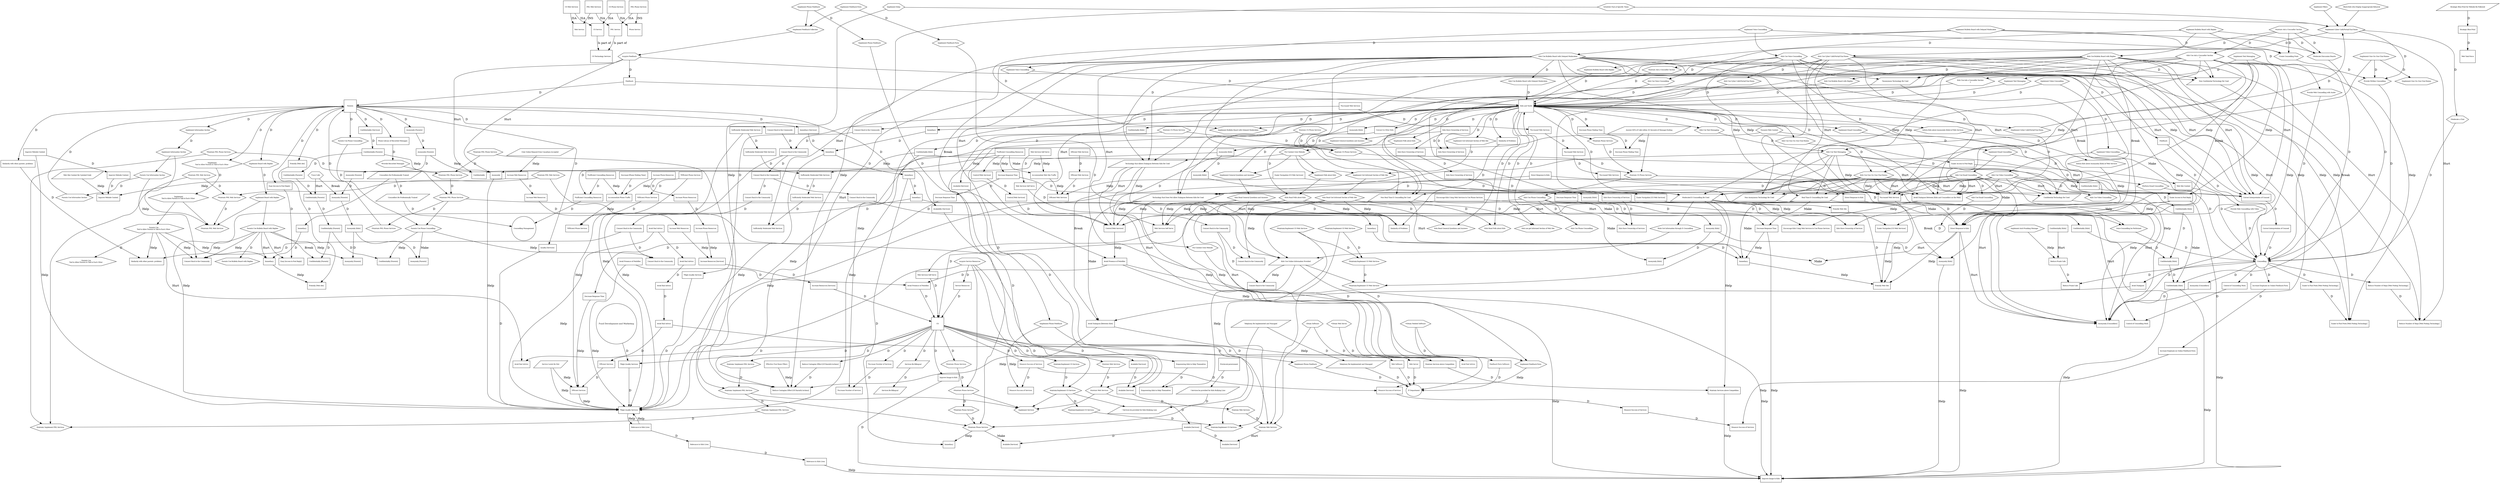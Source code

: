  digraph  RootGraph {
  "CS Web Services" [width="0.875", height="0.875", pos="813.224409448819,1202.20866141732", fontsize="8", label="CS Web Services", shape=box];
  "Web Service" [width="0.875", height="0.875", pos="420.721155856335,1619.78267716535", fontsize="8", label="Web Service", shape=box];
  "CS Phone Services" [width="0.875", height="0.875", pos="1134.41406924216,1093.17637795276", fontsize="8", label="CS Phone Services", shape=box];
  "Phone Service" [width="0.875", height="0.875", pos="1474.57154955712,1524.04251968504", fontsize="8", label="Phone Service", shape=box];
  "PHL Phone Services" [width="0.875", height="0.875", pos="1436.52115585634,1076.06692913386", fontsize="8", label="PHL Phone Services", shape=box];
  "PHL Web Services" [width="0.875", height="0.875", pos="1806.22509286421,1084.67244094488", fontsize="8", label="PHL Web Services", shape=box];
  "CS Service" [width="0.875", height="0.875", pos="169.637691289406,1607.44724409449", fontsize="8", label="CS Service", shape=box];
  "PHL Service" [width="0.875", height="0.875", pos="1772.52824247051,1622.61732283465", fontsize="8", label="PHL Service", shape=box];
  "Kids Use Text Messaging" [width="0.78125", height="0.5", pos="685.762795275591,645.307086614173", fontsize="8", label="Kids Use Text Messaging", sides="6", shape=polygon];
  "Moderated E-Counselling Be Used" [width="0.812499999999998", height="0.5", pos="655.706692913386,895.748031496063", fontsize="8", label="Moderated E-Counselling Be Used", shape=parallelogram];
  "Kids Use One-On-One Chat Rooms" [width="0.78125", height="0.5", pos="780.623714911453,634.637007874016", fontsize="8", label="Kids Use One-On-One Chat Rooms", sides="6", shape=polygon];
  "*Maintain/Implement CS Web Services" [width="0.78125", height="0.5", pos="599.206392076808,1182.57401574803", fontsize="8", label="*Maintain/Implement CS Web Services", sides="6", shape=polygon];
  "Kids Use Ask a Counsellor Section\ns" [width="0.78125", height="0.5", pos="593.094187352398,643.991338582677", fontsize="8", label="Kids Use Ask a Counsellor Section\ns", sides="6", shape=polygon];
  "Kids Use Online Information Provided" [width="0.812499999999998", height="0.5", pos="394.015748031496,1032.8031496063", fontsize="8", label="Kids Use Online Information Provided", shape=parallelogram];
  "Kids Read Get Informed Section of Web Site" [width="0.78125", height="0.5", pos="386.607966879957,906.762992125984", fontsize="8", label="Kids Read Get Informed Section of Web Site", sides="6", shape=polygon];
  "Kids Use Cyber Café/Portal/Chat Room" [width="0.78125", height="0.5", pos="508.497730659485,645.975590551181", fontsize="8", label="Kids Use Cyber Café/Portal/Chat Room", sides="6", shape=polygon];
  "*Kids Get Information through E-Counselling" [width="0.78125", height="0.5", pos="451.361903887831,940.77874015748", fontsize="8", label="*Kids Get Information through E-Counselling", sides="6", shape=polygon];
  "Put Content Onto Website" [width="0.78125", height="0.5", pos="258.60599837602,810.385039370079", fontsize="8", label="Put Content Onto Website", sides="6", shape=polygon];
  "Implement Get Informed Section of Web Site" [width="0.78125", height="0.5", pos="310.072533809091,871.755118110236", fontsize="8", label="Implement Get Informed Section of Web Site", sides="6", shape=polygon];
  "Put Content Onto Website1" [width="0.78125", height="0.5", pos="219.363872391768,1099.5188976378", fontsize="8", label="Put Content Onto Website", sides="6", shape=polygon];
  "*Acquire Web Content" [width="0.78125", height="0.5", pos="264.275289714603,752.7", fontsize="8", label="*Acquire Web Content", sides="6", shape=polygon];
  "Web Site Content" [width="0.8125", height="0.5078125", pos="49.9672188484613,696.007086614173", fontsize="8", label="Web Site Content", shape=box];
  "IT Department" [width="0.797557121911897", height="0.81256002199384", pos="34.0560468908329,1290.73824275153", fontsize="8", label="IT Department", shape=ellipse];
  "Counselling" [width="0.875", height="0.875", pos="326.858951131926,32.7", fontsize="8", label=Counselling, shape=circle];
  "!Kids Read Polls about Kids" [width="0.78125", height="0.5", pos="270.387494439012,944.463779527559", fontsize="8", label="!Kids Read Polls about Kids", sides="6", shape=polygon];
  "Kids Use Voice Counselling" [width="0.78125", height="0.5", pos="400.781195226414,644.983464566929", fontsize="8", label="Kids Use Voice Counselling", sides="6", shape=polygon];
  "Non-Anonymous Technology Be Used" [width="0.812499999999998", height="0.5", pos="582.91131333665,866.081102362205", fontsize="8", label="Non-Anonymous Technology Be Used", shape=parallelogram];
  "*Anonymous Technology Be Used" [width="0.812499999999998", height="0.5", pos="507.279423572871,859.41968503937", fontsize="8", label="*Anonymous Technology Be Used", shape=parallelogram];
  "Technology that Does Not Allow Dialogues Between Kids Be Used" [width="0.812499999999998", height="0.5", pos="398.781496062992,832.393700787402", fontsize="8", label="Technology that Does Not Allow Dialogues Between Kids Be Used", shape=parallelogram];
  "Technology that Allows Dialogues Between Kids Be Used" [width="0.812499999999998", height="0.5", pos="452.639763779528,840.897637795276", fontsize="8", label="Technology that Allows Dialogues Between Kids Be Used", shape=parallelogram];
  "Kids Use Bulletin Board with Replies" [width="0.78125", height="0.5", pos="870.457677165354,643.464566929134", fontsize="8", label="Kids Use Bulletin Board with Replies", sides="6", shape=polygon];
  "Kids Use Email Counselling" [width="0.78125", height="0.5", pos="935.654527559055,654.803149606299", fontsize="8", label="Kids Use Email Counselling", sides="6", shape=polygon];
  "Kids Use Video Counselling" [width="0.78125", height="0.5", pos="298.291037746099,660.999212598425", fontsize="8", label="Kids Use Video Counselling", sides="6", shape=polygon];
  "Kids Read General Questions and Answers" [width="0.78125", height="0.5", pos="366.322533809091,955.802362204724", fontsize="8", label="Kids Read General Questions and Answers", sides="6", shape=polygon];
  "Schedule Chat at Specific Times" [width="0.78125", height="0.5", pos="513.170171604367,484.254330708661", fontsize="8", label="Schedule Chat at Specific Times", sides="6", shape=polygon];
  "!Implement Cyber Café/Portal/Chat Room" [width="0.78125", height="0.5", pos="504.223321210666,590.128346456693", fontsize="8", label="!Implement Cyber Café/Portal/Chat Room", sides="6", shape=polygon];
  "Implement Delay" [width="0.78125", height="0.5", pos="567.150590551181,467.716535433071", fontsize="8", label="Implement Delay", sides="6", shape=polygon];
  "Implement Filters" [width="0.78125", height="0.5", pos="413.514659793343,522.096850393701", fontsize="8", label="Implement Filters", sides="6", shape=polygon];
  "Maintain CS Phone Services" [width="0.78125", height="0.5", pos="1493.63681102362,1297.27559055118", fontsize="8", label="Maintain CS Phone Services", sides="6", shape=polygon];
  "Maintain CS Phone Services1" [width="0.78125", height="0.5", pos="1228.49773065948,1165.56614173228", fontsize="8", label="Maintain CS Phone Services", sides="6", shape=polygon];
  "Maintain CS Phone Services2" [width="0.78125", height="0.5", pos="1248.34025034452,946.448031496063", fontsize="8", label="Maintain CS Phone Services", sides="6", shape=polygon];
  "CS Technology Services" [width="0.875", height="0.875", pos="1152.0597385335,2115.84566929134", fontsize="8", label="CS Technology Services", shape=box];
  "Counsellors Be Professionally Trained" [width="0.812499999999998", height="0.5", pos="1251.88769128941,1893.07322834646", fontsize="8", label="Counsellors Be Professionally Trained", shape=parallelogram];
  "Counsellors Be Professionally Trained1" [width="0.812499999999998", height="0.5", pos="1493.82942357287,1784.51102362205", fontsize="8", label="Counsellors Be Professionally Trained", shape=parallelogram];
  "Counselling Management" [width="0.875", height="0.875", pos="1636.46525034452,1603.0937007874", fontsize="8", label="Counselling Management", shape=circle];
  "Non-Real Time E-Counselling Be Used" [width="0.812499999999998", height="0.5", pos="943.033464566929,842.881889763779", fontsize="8", label="Non-Real Time E-Counselling Be Used", shape=parallelogram];
  "Real Time E-Counselling Be Used" [width="0.812499999999998", height="0.5", pos="871.139763779527,850.393700787402", fontsize="8", label="Real Time E-Counselling Be Used", shape=parallelogram];
  "*Maintain Phone Services" [width="0.78125", height="0.5", pos="1506.29300625004,1411.32992125984", fontsize="8", label="*Maintain Phone Services", sides="6", shape=polygon];
  "*Maintain PHL Phone Services" [width="0.78125", height="0.5", pos="1636.24379365161,1291.28267716535", fontsize="8", label="*Maintain PHL Phone Services", sides="6", shape=polygon];
  "*Maintain/Implement CS Web Services1" [width="0.78125", height="0.5", pos="464.660433070866,1446.66141732283", fontsize="8", label="*Maintain/Implement CS Web Services", sides="6", shape=polygon];
  "Maintain Web Services" [width="0.78125", height="0.5", pos="566.707677165354,1576.06299212598", fontsize="8", label="Maintain Web Services", sides="6", shape=polygon];
  "*Maintain PHL Web Services" [width="0.78125", height="0.511811023622045", pos="723.930801525627,1383.40866141732", fontsize="8", label="*Maintain PHL Web Services", sides="6", shape=polygon];
  "*Maintain/Implement CS Web Services2" [width="0.78125", height="0.5", pos="377.229330708661,1332.28346456693", fontsize="8", label="*Maintain/Implement CS Web Services", sides="6", shape=polygon];
  "*Maintain PHL Web Services1" [width="0.78125", height="0.5", pos="1767.08040782484,1309.28267716535", fontsize="8", label="*Maintain PHL Web Services", sides="6", shape=polygon];
  "*Maintain PHL Web Services2" [width="0.78125", height="0.5", pos="1785.48316373035,998.317322834646", fontsize="8", label="*Maintain PHL Web Services", sides="6", shape=polygon];
  "*Maintain PHL Phone Services1" [width="0.78125", height="0.5", pos="1767.08040782484,1263.92834645669", fontsize="8", label="*Maintain PHL Phone Services", sides="6", shape=polygon];
  "*Maintain PHL Phone Services2" [width="0.78125", height="0.5", pos="1497.34615585634,981.207874015749", fontsize="8", label="*Maintain PHL Phone Services", sides="6", shape=polygon];
  "Strategic Blue Print for Website Be Followed" [width="0.812499999999998", height="0.5", pos="405.325486564997,1133.53464566929", fontsize="8", label="Strategic Blue Print for Website Be Followed", shape=parallelogram];
  "Strategic Blue Print" [width="0.8125", height="0.5078125", pos="212.569581053186,1156.49306102362", fontsize="8", label="Strategic Blue Print", shape=box];
  "Web Task Force" [width="0.875", height="0.875", pos="113.060525935075,1122.83858267717", fontsize="8", label="Web Task Force", shape=box];
  "Answer 80% of Calls within 30 Seconds of Message Ending" [width="0.812499999999998", height="0.5", pos="1290.63847869098,883.093700787402", fontsize="8", label="Answer 80% of Calls within 30 Seconds of Message Ending", shape=parallelogram];
  "Phone Library of Recorded Messages" [width="0.8125", height="0.5078125", pos="2071.78464566929,679.996062992126", fontsize="8", label="Phone Library of Recorded Messages", shape=box];
  "*Provide Recorded Messages" [width="0.78125", height="0.5", pos="1483.61584089571,910.341732283466", fontsize="8", label="*Provide Recorded Messages", sides="6", shape=polygon];
  "*Obtain Needed Software" [width="0.78125", height="0.5", pos="396.506785777595,1460.36456692913", fontsize="8", label="*Obtain Needed Software", sides="6", shape=polygon];
  "Feedback Form Software" [width="0.8125", height="0.5078125", pos="143.041725326905,1321.26377952756", fontsize="8", label="Feedback Form Software", shape=box];
  "*Obtain Web Server" [width="0.78125", height="0.5", pos="410.680014124052,1408.34881889764", fontsize="8", label="*Obtain Web Server", sides="6", shape=polygon];
  "Web Server" [width="0.8125", height="0.5078125", pos="137.372433988323,1359.67544291339", fontsize="8", label="Web Server", shape=box];
  "Relevance in Kids Lives" [width="0.816179286622626", height="0.490638069621911", pos="1047.78290001229,2001.91493901033", fontsize="8", label="Relevance in Kids Lives", shape=box];
  "*High Quality Services" [width="0.816179286622626", height="0.490638069621911", pos="995.835329084682,2108.3157264119", fontsize="8", label="*High Quality Services", shape=box];
  "*High Quality Services1" [width="0.816179286622626", height="0.490638069621911", pos="798.446129859789,2146.6905728007", fontsize="8", label="*High Quality Services", shape=box];
  "CS" [width="0.875", height="0.875", pos="601.819581053186,2286.56220472441", fontsize="8", label=CS, shape=box];
  "Anonymity [Kids]" [width="0.816179286622626", height="0.490638069621911", pos="707.737468442466,1897.24175390306", fontsize="8", label="Anonymity [Kids]", shape=box];
  "Anonymity [Kids]1" [width="0.816179286622626", height="0.490638069621911", pos="617.028807025144,1863.22600587156", fontsize="8", label="Anonymity [Kids]", shape=box];
  "Anonymity [Kids]2" [width="0.816179286622626", height="0.490638069621911", pos="875.744213348944,1296.2968720133", fontsize="8", label="Anonymity [Kids]", shape=box];
  "Anonymity [Kids]3" [width="0.816179286622626", height="0.490638069621911", pos="666.141732283464,1201.88976377953", fontsize="8", label="Anonymity [Kids]", shape=box];
  "Anonymity [Kids]4" [width="0.816179286622626", height="0.490638069621911", pos="535.748031496063,1623.5968720133", fontsize="8", label="Anonymity [Kids]", shape=box];
  "Anonymity [Parents]" [width="0.816179286622626", height="0.490638069621911", pos="787.107547182624,1897.24175390306", fontsize="8", label="Anonymity [Parents]", shape=box];
  "Anonymity [Parents]1" [width="0.816179286622626", height="0.490638069621911", pos="1387.05557867869,1563.06690751426", fontsize="8", label="Anonymity [Parents]", shape=box];
  "Anonymity [Kids]5" [width="0.816179286622626", height="0.490638069621911", pos="1103.55186451775,967.477974375501", fontsize="8", label="Anonymity [Kids]", shape=box];
  "Anonymity [Parents]2" [width="0.816179286622626", height="0.490638069621911", pos="1535.45400387554,1256.61183264322", fontsize="8", label="Anonymity [Parents]", shape=box];
  "Anonymity [Kids]6" [width="0.816179286622626", height="0.490638069621911", pos="1612.75208736469,1141.70155318355", fontsize="8", label="Anonymity [Kids]", shape=box];
  "Anonymity [Parents]3" [width="0.816179286622626", height="0.490638069621911", pos="1723.34241569886,1034.51262004479", fontsize="8", label="Anonymity [Parents]", shape=box];
  "Anonymity [Parents]4" [width="0.816179286622626", height="0.490638069621911", pos="1440.07290151333,973.045690910936", fontsize="8", label="Anonymity [Parents]", shape=box];
  "Anonymity" [width="0.816179286622626", height="0.490638069621911", pos="730.414633796797,1972.25273428592", fontsize="8", label=Anonymity, shape=box];
  "Increase Emphasis on Online Feedback Form" [width="0.816179286622626", height="0.490638069621911", pos="50.0996731668759,804.378718537885", fontsize="8", label="Increase Emphasis on Online Feedback Form", shape=box];
  "Increase Emphasis on Online Feedback Form1" [width="0.816179286622626", height="0.490638069621911", pos="324.948254343003,1055.14328546702", fontsize="8", label="Increase Emphasis on Online Feedback Form", shape=box];
  "Implement Feedback Form" [width="0.78125", height="0.5", pos="422.018596801217,1530.23858267717", fontsize="8", label="Implement Feedback Form", sides="6", shape=polygon];
  "Maintain/Implement CS Services" [width="0.78125", height="0.5", pos="819.865840895705,1745.81811023622", fontsize="8", label="Maintain/Implement CS Services", sides="6", shape=polygon];
  "Maintain/Implement CS Services1" [width="0.78125", height="0.5", pos="351.152455068934,1642.77401574803", fontsize="8", label="Maintain/Implement CS Services", sides="6", shape=polygon];
  "Efficient Services" [width="0.816179286622626", height="0.490638069621911", pos="1119.523740908,2183.54096650148", fontsize="8", label="Efficient Services", shape=box];
  "Efficient Services1" [width="0.816179286622626", height="0.490638069621911", pos="1083.87064329479,2074.30553343062", fontsize="8", label="Efficient Services", shape=box];
  "Service Levels Be Met" [width="0.812499999999998", height="0.5", pos="1192.48228346457,2047.6062992126", fontsize="8", label="Service Levels Be Met", shape=parallelogram];
  "Increase Resources [Services]" [width="0.816179286622626", height="0.490638069621911", pos="764.430381828293,2033.30474602904", fontsize="8", label="Increase Resources [Services]", shape=box];
  "Increase Resources [Services]1" [width="0.816179286622626", height="0.490638069621911", pos="672.685722785469,2180.70632083219", fontsize="8", label="Increase Resources [Services]", shape=box];
  "Efficient Web Services" [width="0.816179286622626", height="0.490638069621911", pos="986.456692913386,1564.72440944882", fontsize="8", label="Efficient Web Services", shape=box];
  "Efficient Web Services1" [width="0.816179286622626", height="0.490638069621911", pos="950.520145607821,1479.55199012353", fontsize="8", label="Efficient Web Services", shape=box];
  "Efficient Web Services2" [width="0.816179286622626", height="0.490638069621911", pos="708.661417322835,1457.66297050639", fontsize="8", label="Efficient Web Services", shape=box];
  "*Efficient Phone Services" [width="0.816179286622626", height="0.490638069621911", pos="1166.95006686766,1994.92989964025", fontsize="8", label="*Efficient Phone Services", shape=box];
  "*Efficient Phone Services1" [width="0.816179286622626", height="0.490638069621911", pos="1359.59392363434,1622.07241932529", fontsize="8", label="*Efficient Phone Services", shape=box];
  "*Efficient Phone Services2" [width="0.816179286622626", height="0.490638069621911", pos="1585.60292675936,1447.84884051723", fontsize="8", label="*Efficient Phone Services", shape=box];
  "Avoid Bad Advice" [width="0.816179286622626", height="0.490638069621911", pos="595.275590551181,1040.97005712056", fontsize="8", label="Avoid Bad Advice", shape=box];
  "Avoid Bad Advice1" [width="0.816179286622626", height="0.490638069621911", pos="718.20135195621,1522.85982090009", fontsize="8", label="Avoid Bad Advice", shape=box];
  "Avoid Bad Advice2" [width="0.816179286622626", height="0.490638069621911", pos="1074.16941019934,1194.24962791881", fontsize="8", label="Avoid Bad Advice", shape=box];
  "Avoid Bad Advice3" [width="0.816179286622626", height="0.490638069621911", pos="1663.77570941194,905.115769651091", fontsize="8", label="Avoid Bad Advice", shape=box];
  "Parents Use\nTool to Allow Parents to Talk to Each Other " [width="0.78125", height="0.5", pos="1698.60599837602,933.125196850394", fontsize="8", label="Parents Use\nTool to Allow Parents to Talk to Each Other ", sides="6", shape=polygon];
  "Avoid Bad Advice4" [width="0.816179286622626", height="0.490638069621911", pos="858.736339333197,1613.77718697393", fontsize="8", label="Avoid Bad Advice", shape=box];
  "Avoid Bad Advice5" [width="0.816179286622626", height="0.490638069621911", pos="803.079423572871,1558.39446656938", fontsize="8", label="Avoid Bad Advice", shape=box];
  "Improve Website Content" [width="0.816179286622626", height="0.490638069621911", pos="906.16266529286,1500.39136020227", fontsize="8", label="Improve Website Content", shape=box];
  "Improve Website Content1" [width="0.801790430712888", height="0.490638069621911", pos="723.352644482042,1490.3685255566", fontsize="8", label="Improve Website Content", shape=box];
  "Improve Website Content2" [width="0.816179286622626", height="0.490638069621911", pos="934.39707324064,1573.88344294733", fontsize="8", label="Improve Website Content", shape=box];
  "Web Site Content Be Updated Daily" [width="0.812499999999998", height="0.5", pos="588.702755905512,1474.0157480315", fontsize="8", label="Web Site Content Be Updated Daily", shape=parallelogram];
  "*Sufficient Counselling Resources" [width="0.816179286622626", height="0.490638069621911", pos="619.751403949302,1434.98580515206", fontsize="8", label="*Sufficient Counselling Resources", shape=box];
  "Accommodate Web Site Traffic" [width="0.816179286622626", height="0.490638069621911", pos="491.429698412903,1568.21415160875", fontsize="8", label="Accommodate Web Site Traffic", shape=box];
  "*Sufficient Counselling Resources1" [width="0.816179286622626", height="0.490638069621911", pos="1043.14960629921,1340.13230508416", fontsize="8", label="*Sufficient Counselling Resources", shape=box];
  "Relevance in Kids Lives1" [width="0.816179286622626", height="0.490638069621911", pos="872.146917261364,1399.65430908907", fontsize="8", label="Relevance in Kids Lives", shape=box];
  "Relevance in Kids Lives2" [width="0.816179286622626", height="0.490638069621911", pos="752.979750405995,1179.86769491584", fontsize="8", label="Relevance in Kids Lives", shape=box];
  "Decrease Response TIme" [width="0.816179286622626", height="0.490638069621911", pos="910.795959005942,1053.82753743552", fontsize="8", label="Decrease Response TIme", shape=box];
  "Decrease Response TIme1" [width="0.816179286622626", height="0.490638069621911", pos="612.16131333665,1248.42123822292", fontsize="8", label="Decrease Response TIme", shape=box];
  "Decrease Response TIme2" [width="0.816179286622626", height="0.490638069621911", pos="667.016431446887,1320.28423034891", fontsize="8", label="Decrease Response TIme", shape=box];
  "Decrease Response TIme3" [width="0.816179286622626", height="0.490638069621911", pos="967.488872391768,1450.67793113631", fontsize="8", label="Decrease Response TIme", shape=box];
  "Decrease Response TIme4" [width="0.816179286622626", height="0.490638069621911", pos="1047.89494875743,1564.06375790796", fontsize="8", label="Decrease Response TIme", shape=box];
  "Web Services Self Serve" [width="0.816179286622626", height="0.490638069621911", pos="466.68053780757,1334.46301374558", fontsize="8", label="Web Services Self Serve", shape=box];
  "Web Services Self Serve1" [width="0.816179286622626", height="0.490638069621911", pos="394.890447194918,1256.61183264322", fontsize="8", label="Web Services Self Serve", shape=box];
  "Web Services Self Serve2" [width="0.816179286622626", height="0.490638069621911", pos="348.661417322835,1175.72285626526", fontsize="8", label="Web Services Self Serve", shape=box];
  "Web Services Self Serve3" [width="0.816179286622626", height="0.490638069621911", pos="40.7210369955799,1447.84884051723", fontsize="8", label="Web Services Self Serve", shape=box];
  "Sufficiently Moderated Web Services" [width="0.816179286622626", height="0.490638069621911", pos="769.063675541375,1676.13939169834", fontsize="8", label="Sufficiently Moderated Web Services", shape=box];
  "Sufficiently Moderated Web Services1" [width="0.816179286622626", height="0.490638069621911", pos="712.370762155548,1647.79293500542", fontsize="8", label="Sufficiently Moderated Web Services", shape=box];
  "Sufficiently Moderated Web Services2" [width="0.816179286622626", height="0.490638069621911", pos="696.286837020168,1598.74015748032", fontsize="8", label="Sufficiently Moderated Web Services", shape=box];
  "Control [Web Services]" [width="0.816179286622626", height="0.490638069621911", pos="712.532060617627,1032.46612011269", fontsize="8", label="Control [Web Services]", shape=box];
  "Avoid Presence of Pedofiles" [width="0.816179286622626", height="0.490638069621911", pos="521.574803149606,1082.17954917865", fontsize="8", label="Avoid Presence of Pedofiles", shape=box];
  "Avoid Presence of Pedofiles1" [width="0.816179286622626", height="0.490638069621911", pos="32.6544495694168,1565.69840357725", fontsize="8", label="Avoid Presence of Pedofiles", shape=box];
  "Avoid Presence of Pedofiles2" [width="0.816179286622626", height="0.490638069621911", pos="711.334764530047,1834.87954917865", fontsize="8", label="Avoid Presence of Pedofiles", shape=box];
  "Control [Web Services]1" [width="0.816179286622626", height="0.490638069621911", pos="696.398885765301,1347.32049406054", fontsize="8", label="Control [Web Services]", shape=box];
  "Control [Web Services]2" [width="0.816179286622626", height="0.490638069621911", pos="908.122611798729,1221.73228346457", fontsize="8", label="Control [Web Services]", shape=box];
  "Easier Navigation [CS Web Services]" [width="0.816179286622626", height="0.490638069621911", pos="558.425196850394,1257.92758067471", fontsize="8", label="Easier Navigation [CS Web Services]", shape=box];
  "Easier Navigation [CS Web Services]1" [width="0.816179286622626", height="0.490638069621911", pos="440.406076365659,1089.15903349851", fontsize="8", label="Easier Navigation [CS Web Services]", shape=box];
  "Easier Navigation [CS Web Services]2" [width="0.816179286622626", height="0.490638069621911", pos="578.267716535433,1375.45824609694", fontsize="8", label="Easier Navigation [CS Web Services]", shape=box];
  "Avoid Dialogues [Between Kids]" [width="0.816179286622626", height="0.490638069621911", pos="547.086614173228,972.93856105757", fontsize="8", label="Avoid Dialogues [Between Kids]", shape=box];
  "Avoid Dialogues" [width="0.816179286622626", height="0.490638069621911", pos="43.5556826648712,563.439391698336", fontsize="8", label="Avoid Dialogues", shape=box];
  "*Sufficient Counselling Resources2" [width="0.816179286622626", height="0.490638069621911", pos="1438.04005349413,1320.28423034891", fontsize="8", label="*Sufficient Counselling Resources", shape=box];
  "Accommodate Phone Traffic" [width="0.816179286622626", height="0.490638069621911", pos="1669.44500075052,1415.35199012353", fontsize="8", label="Accommodate Phone Traffic", shape=box];
  "Encourage Kids Using Web Services to Use Phone Services" [width="0.816179286622626", height="0.490638069621911", pos="30.5824543184145,1486.3283248371", fontsize="8", label="Encourage Kids Using Web Services to Use Phone Services", shape=box];
  "Encourage Kids Using Web Services to Use Phone Services1" [width="0.816179286622626", height="0.490638069621911", pos="583.937007874016,1126.0094271993", fontsize="8", label="Encourage Kids Using Web Services to Use Phone Services", shape=box];
  "Maintain CS Phone Services3" [width="0.78125", height="0.5", pos="266.55599837602,1493.38818897638", fontsize="8", label="Maintain CS Phone Services", sides="6", shape=polygon];
  "Maintain/Implement CS Services2" [width="0.78125", height="0.5", pos="234.931982627989,1566.23858267717", fontsize="8", label="Maintain/Implement CS Services", sides="6", shape=polygon];
  "*Maintain/Implement CS Web Services3" [width="0.78125", height="0.5", pos="195.24694325791,1494.38031496063", fontsize="8", label="*Maintain/Implement CS Web Services", sides="6", shape=polygon];
  "*Maintain PHL Web Services3" [width="0.78125", height="0.5", pos="1893.64261254925,1555.43149606299", fontsize="8", label="*Maintain PHL Web Services", sides="6", shape=polygon];
  "Maintain/ Implement PHL Services" [width="0.78125", height="0.5", pos="1852.11977790358,1621.0937007874", fontsize="8", label="Maintain/ Implement PHL Services", sides="6", shape=polygon];
  "*Maintain PHL Phone Services3" [width="0.78125", height="0.5", pos="1842.618990502,1530.91181102362", fontsize="8", label="*Maintain PHL Phone Services", sides="6", shape=polygon];
  "Maintain/ Implement PHL Services1" [width="0.78125", height="0.5", pos="1631.01741569886,1689.12519685039", fontsize="8", label="Maintain/ Implement PHL Services", sides="6", shape=polygon];
  "*Increased Web Services" [width="0.816179286622626", height="0.490638069621911", pos="810.708661417323,1639.08029334103", fontsize="8", label="*Increased Web Services", shape=box];
  "*Increase Number of Services" [width="0.816179286622626", height="0.490638069621911", pos="1059.23353143459,2129.68269878495", fontsize="8", label="*Increase Number of Services", shape=box];
  "*Increased Web Services1" [width="0.816179286622626", height="0.490638069621911", pos="780.40225821854,1586.74092326229", fontsize="8", label="*Increased Web Services", shape=box];
  "*Increased Web Services2" [width="0.816179286622626", height="0.490638069621911", pos="718.040053494131,1558.39446656938", fontsize="8", label="*Increased Web Services", shape=box];
  "Increase Web Resources" [width="0.816179286622626", height="0.490638069621911", pos="599.908884264263,1640.60474602904", fontsize="8", label="Increase Web Resources", shape=box];
  "*Increased Web Services3" [width="0.816179286622626", height="0.490638069621911", pos="946.649502313028,1337.81970665897", fontsize="8", label="*Increased Web Services", shape=box];
  "*Increased Web Services4" [width="0.816179286622626", height="0.490638069621911", pos="944.973005499517,790.866141732284", fontsize="8", label="*Increased Web Services", shape=box];
  "*Increase Number of Services1" [width="0.816179286622626", height="0.490638069621911", pos="1057.96333383368,2183.19921259842", fontsize="8", label="*Increase Number of Services", shape=box];
  "Measure Success of Services" [width="0.816179286622626", height="0.490638069621911", pos="1507.10754718262,2197.71419484794", fontsize="8", label="Measure Success of Services", shape=box];
  "Measure Success of Services1" [width="0.816179286622626", height="0.490638069621911", pos="478.019120484735,1615.74803149606", fontsize="8", label="Measure Success of Services", shape=box];
  "Measure Success of Services2" [width="0.816179286622626", height="0.490638069621911", pos="1586.47762592278,1501.70155318355", fontsize="8", label="Measure Success of Services", shape=box];
  "Measure Success of Services3" [width="0.816179286622626", height="0.490638069621911", pos="673.72172041097,1246.58344294733", fontsize="8", label="Measure Success of Services", shape=box];
  "Measure Success of Services4" [width="0.816179286622626", height="0.490638069621911", pos="852.192348831192,1148.03149606299", fontsize="8", label="Measure Success of Services", shape=box];
  "!Implement Phone Feedback" [width="0.78125", height="0.5", pos="1646.70767716535,1461.68503937008", fontsize="8", label="!Implement Phone Feedback", sides="6", shape=polygon];
  "Avoid Dialogues Between [Kids and Counsellors on the Web]" [width="0.816179286622626", height="0.490638069621911", pos="629.291338582677,980.787401574803", fontsize="8", label="Avoid Dialogues Between [Kids and Counsellors on the Web]", shape=box];
  "Reduce Contagion Effect [Of Harmful Actions]" [width="0.816179286622626", height="0.490638069621911", pos="675.68166691684,1087.84884051723", fontsize="8", label="Reduce Contagion Effect [Of Harmful Actions]", shape=box];
  "Effective Chat Room Filters" [width="0.816179286622626", height="0.490638069621911", pos="481.728465317448,982.961395703239", fontsize="8", label="Effective Chat Room Filters", shape=box];
  "Direct Response to Kids" [width="0.816179286622626", height="0.490638069621911", pos="993.924632295759,1011.96850393701", fontsize="8", label="Direct Response to Kids", shape=box];
  "Direct Response to Kids1" [width="0.816179286622626", height="0.490638069621911", pos="990.166037746099,1252.25273428592", fontsize="8", label="Direct Response to Kids", shape=box];
  "Direct Response to Kids2" [width="0.816179286622626", height="0.490638069621911", pos="882.610800775107,1583.91183264322", fontsize="8", label="Direct Response to Kids", shape=box];
  "Maintain Services above Competition" [width="0.816179286622626", height="0.490638069621911", pos="32.9797504059949,1601.57480314961", fontsize="8", label="Maintain Services above Competition", shape=box];
  "Maintain Services above Competition1" [width="0.816179286622626", height="0.490638069621911", pos="519.776155105816,1133.20317122589", fontsize="8", label="Maintain Services above Competition", shape=box];
  "Kids Use Video Counselling1" [width="0.78125", height="0.5", pos="224.590250344524,457.896850393701", fontsize="8", label="Kids Use Video Counselling", sides="6", shape=polygon];
  "Implement Video Counselling" [width="0.78125", height="0.5", pos="218.920959005942,419.203937007874", fontsize="8", label="Implement Video Counselling", sides="6", shape=polygon];
  "Implement Video Counselling1" [width="0.78125", height="0.5", pos="323.802848769721,608.133070866142", fontsize="8", label="Implement Video Counselling", sides="6", shape=polygon];
  "Anonymity [Counsellors]" [width="0.816179286622626", height="0.490638069621911", pos="1008.09786064222,760.34013586072", fontsize="8", label="Anonymity [Counsellors]", shape=box];
  "Anonymity [Counsellors]1" [width="0.816179286622626", height="0.490638069621911", pos="50.0996731668759,655.666950753454", fontsize="8", label="Anonymity [Counsellors]", shape=box];
  "Control of Counselling Work" [width="0.866141732283465", height="0.472270004392605", pos="43.394384202792,423.87494850459", fontsize="8", label="Control of Counselling Work", shape=box];
  "Control of Counselling Work1" [width="0.866141732283465", height="0.472270004392605", pos="433.700787401575,892.907231969157", fontsize="8", label="Control of Counselling Work", shape=box];
  "Reduce Contagion Effect [Of Harmful Actions]1" [width="0.816179286622626", height="0.490638069621911", pos="31.1811023622047,1522.85982090009", fontsize="8", label="Reduce Contagion Effect [Of Harmful Actions]", shape=box];
  "Correct Interpretation of Counsel" [width="0.816179286622626", height="0.490638069621911", pos="329.854895263296,740.49761617568", fontsize="8", label="Correct Interpretation of Counsel", shape=box];
  "Correct Interpretation of Counsel1" [width="0.816179286622626", height="0.490638069621911", pos="43.394384202792,503.906277593003", fontsize="8", label="Correct Interpretation of Counsel", shape=box];
  "Reduce Prank Calls" [width="0.816179286622626", height="0.490638069621911", pos="50.0996731668759,617.292104364656", fontsize="8", label="Reduce Prank Calls", shape=box];
  "Reduce Prank Calls1" [width="0.816179286622626", height="0.490638069621911", pos="1128.02767791587,866.740923262294", fontsize="8", label="Reduce Prank Calls", shape=box];
  "Implement Anti-Pranking Message" [width="0.78125", height="0.5", pos="1116.38749443901,920.931496062992", fontsize="8", label="Implement Anti-Pranking Message", sides="6", shape=polygon];
  "Confidentiality [Kids]" [width="0.816179286622626", height="0.490638069621911", pos="1191.42588026578,897.922025624499", fontsize="8", label="Confidentiality [Kids]", shape=box];
  "Kids Use Email Counselling1" [width="0.78125", height="0.5", pos="1018.73395113193,447.550393700787", fontsize="8", label="Kids Use Email Counselling", sides="6", shape=polygon];
  "Implement Email Counselling" [width="0.78125", height="0.5", pos="889.857283464567,403.511811023622", fontsize="8", label="Implement Email Counselling", sides="6", shape=polygon];
  "Implement Email Counselling1" [width="0.78125", height="0.5", pos="924.193793651611,584.45905511811", fontsize="8", label="Implement Email Counselling", sides="6", shape=polygon];
  "Kids and Youth" [width="0.875", height="0.875", pos="635.516431446887,64.2", fontsize="8", label="Kids and Youth", shape=box];
  "Kids Use Bulletin Board with Replies1" [width="0.78125", height="0.5", pos="847.337598425197,378", fontsize="8", label="Kids Use Bulletin Board with Replies", sides="6", shape=polygon];
  "Implement Bulletin Board with Replies" [width="0.78125", height="0.5", pos="861.831588927201,576.947244094488", fontsize="8", label="Implement Bulletin Board with Replies", sides="6", shape=polygon];
  "Implement Bulletin Board with Replies1" [width="0.78125", height="0.5", pos="786.293006250036,362.511023622047", fontsize="8", label="Implement Bulletin Board with Replies", sides="6", shape=polygon];
  "!Implement One-On-One Chat Rooms" [width="0.78125", height="0.5", pos="785.296155856335,575.955118110236", fontsize="8", label="!Implement One-On-One Chat Rooms", sides="6", shape=polygon];
  "!Implement One-On-One Chat Rooms1" [width="0.78125", height="0.5", pos="763.615840895705,300.148818897638", fontsize="8", label="!Implement One-On-One Chat Rooms", sides="6", shape=polygon];
  "Kids Use One-On-One Chat Rooms1" [width="0.78125", height="0.5", pos="672.464266092556,286.825984251968", fontsize="8", label="Kids Use One-On-One Chat Rooms", sides="6", shape=polygon];
  "!Implement Text Messaging" [width="0.78125", height="0.5", pos="691.309935383894,600.616535433071", fontsize="8", label="!Implement Text Messaging", sides="6", shape=polygon];
  "!Implement Text Messaging1" [width="0.78125", height="0.5", pos="712.592218848461,327.503149606299", fontsize="8", label="!Implement Text Messaging", sides="6", shape=polygon];
  "Implement Information Section" [width="0.78125", height="0.543930446194224", pos="1868.6847385335,917.109448818898", fontsize="8", label="Implement Information Section", sides="6", shape=polygon];
  "Implement Information Section1" [width="0.78125", height="0.5", pos="1953.41161417323,900.106299212598", fontsize="8", label="Implement Information Section", sides="6", shape=polygon];
  "Parents" [width="0.875", height="0.875", pos="2084.66456692913,1516.53543307087", fontsize="8", label=Parents, shape=box];
  "Parents Use Information Section" [width="0.78125", height="0.5", pos="1876.6347385335,968.128346456693", fontsize="8", label="Parents Use Information Section", sides="6", shape=polygon];
  "Parents Use Information Section1" [width="0.78125", height="0.5", pos="1951.01988188976,963.46062992126", fontsize="8", label="Parents Use Information Section", sides="6", shape=polygon];
  "Implement Feedback Form1" [width="0.78125", height="0.5", pos="842.543006250036,1500.05433070866", fontsize="8", label="Implement Feedback Form", sides="6", shape=polygon];
  "!Implement Phone Feedback1" [width="0.78125", height="0.5", pos="1471.83434483271,1683.45590551181", fontsize="8", label="!Implement Phone Feedback", sides="6", shape=polygon];
  "!Implement Phone Feedback2" [width="0.78125", height="0.5", pos="1245.06269128941,1801.5188976378", fontsize="8", label="!Implement Phone Feedback", sides="6", shape=polygon];
  "Implement Feedback Form2" [width="0.78125", height="0.5", pos="1120.33828184059,1791.17244094488", fontsize="8", label="Implement Feedback Form", sides="6", shape=polygon];
  "!Implement Feedback Collection" [width="0.78125", height="0.5", pos="1184.53828184059,1894.06535433071", fontsize="8", label="!Implement Feedback Collection", sides="6", shape=polygon];
  "Acquire Feedback" [width="0.78125", height="0.5", pos="1224.66623459649,1969.60866141732", fontsize="8", label="Acquire Feedback", sides="6", shape=polygon];
  "Feedback" [width="0.8125", height="0.5078125", pos="1425.79792750988,1870.82376968504", fontsize="8", label=Feedback, shape=box];
  "Feedback1" [width="0.8125", height="0.5078125", pos="1648.70737632878,481.847391732283", fontsize="8", label=Feedback, shape=box];
  "!Implement Phone Feedback3" [width="0.78125", height="0.5", pos="147.586016665488,1200.93528543307", fontsize="8", label="!Implement Phone Feedback", sides="6", shape=polygon];
  "Kids Use Ask a Counsellor Section\ns1" [width="0.78125", height="0.5", pos="519.393399950824,309.503149606299", fontsize="8", label="Kids Use Ask a Counsellor Section\ns", sides="6", shape=polygon];
  "Maintain Ask a Counsellor Section" [width="0.78125", height="0.5", pos="581.201667667359,579.78188976378", fontsize="8", label="Maintain Ask a Counsellor Section", sides="6", shape=polygon];
  "Maintain Ask a Counsellor Section1" [width="0.78125", height="0.5", pos="564.747730659485,294.479527559055", fontsize="8", label="Maintain Ask a Counsellor Section", sides="6", shape=polygon];
  "Kids Use Cyber Café/Portal/Chat Room1" [width="0.78125", height="0.5", pos="349.314659793343,389.865354330709", fontsize="8", label="Kids Use Cyber Café/Portal/Chat Room", sides="6", shape=polygon];
  "!Implement Cyber Café/Portal/Chat Room1" [width="0.78125", height="0.5", pos="411.676864517753,362.511023622047", fontsize="8", label="!Implement Cyber Café/Portal/Chat Room", sides="6", shape=polygon];
  "Kids Use Voice Counselling1" [width="0.78125", height="0.5", pos="422.583661417323,421.370078740157", fontsize="8", label="Kids Use Voice Counselling", sides="6", shape=polygon];
  "Implement Voice Counselling" [width="0.78125", height="0.5", pos="366.765447194918,560.936220472441", fontsize="8", label="Implement Voice Counselling", sides="6", shape=polygon];
  "Implement Voice Counselling1" [width="0.78125", height="0.5", pos="307.016431446887,321.833858267716", fontsize="8", label="Implement Voice Counselling", sides="6", shape=polygon];
  "Kids Use Phone Counselling" [width="0.78125", height="0.5", pos="1214.32450231303,1010.65275590551", fontsize="8", label="Kids Use Phone Counselling", sides="6", shape=polygon];
  "Kids Use Phone Counselling1" [width="0.78125", height="0.5", pos="1143.01544719492,532.589763779528", fontsize="8", label="Kids Use Phone Counselling", sides="6", shape=polygon];
  "*Maintain Phone Services1" [width="0.78125", height="0.5", pos="1279.52135270673,515.581889763779", fontsize="8", label="*Maintain Phone Services", sides="6", shape=polygon];
  "*Maintain PHL Phone Services4" [width="0.78125", height="0.5", pos="1840.33828184059,1335.64488188976", fontsize="8", label="*Maintain PHL Phone Services", sides="6", shape=polygon];
  "Parents Use Phone Counselling" [width="0.78125", height="0.5", pos="1846.450486565,1295.95984251969", fontsize="8", label="Parents Use Phone Counselling", sides="6", shape=polygon];
  "Parents Use Phone Counselling1" [width="0.78125", height="0.5", pos="1548.36977790358,1047.3968503937", fontsize="8", label="Parents Use Phone Counselling", sides="6", shape=polygon];
  "Immediacy" [width="0.816179286622626", height="0.490638069621911", pos="832.461877891285,2089.99765941487", fontsize="8", label=Immediacy, shape=box];
  "Immediacy1" [width="0.816179286622626", height="0.490638069621911", pos="1189.62723222199,1513.04013586072", fontsize="8", label=Immediacy, shape=box];
  "Immediacy2" [width="0.816179286622626", height="0.490638069621911", pos="1451.33858267717,1469.00155318355", fontsize="8", label=Immediacy, shape=box];
  "Immediacy3" [width="0.816179286622626", height="0.490638069621911", pos="529.042742531979,1334.46301374558", fontsize="8", label=Immediacy, shape=box];
  "*Maintain Phone Services2" [width="0.78125", height="0.5", pos="1188.81269128941,1649.44015748031", fontsize="8", label="*Maintain Phone Services", sides="6", shape=polygon];
  "*Maintain Phone Services3" [width="0.78125", height="0.5", pos="1392.46426609256,1523.72362204724", fontsize="8", label="*Maintain Phone Services", sides="6", shape=polygon];
  "Maintain Web Services1" [width="0.78125", height="0.5", pos="949.384842519685,1685.62204724409", fontsize="8", label="Maintain Web Services", sides="6", shape=polygon];
  "Maintain Web Services2" [width="0.78125", height="0.5", pos="842.543006250036,1541.72362204724", fontsize="8", label="Maintain Web Services", sides="6", shape=polygon];
  "Immediacy4" [width="0.816179286622626", height="0.490638069621911", pos="1388.05242907239,1189.89052956151", fontsize="8", label=Immediacy, shape=box];
  "Immediacy5" [width="0.816179286622626", height="0.490638069621911", pos="487.55905511811,1238.74015748032", fontsize="8", label=Immediacy, shape=box];
  "Immediacy6" [width="0.816179286622626", height="0.490638069621911", pos="1827.42250781255,1033.32992125984", fontsize="8", label=Immediacy, shape=box];
  "Immediacy7" [width="0.816179286622626", height="0.490638069621911", pos="832.349829146152,1100.49761617568", fontsize="8", label=Immediacy, shape=box];
  "Parents Use Bulletin Board with Replies" [width="0.78125", height="0.5", pos="1786.92292750988,920.936220472441", fontsize="8", label="Parents Use Bulletin Board with Replies", sides="6", shape=polygon];
  "Maintain/ Implement PHL Services2" [width="0.78125", height="0.5", pos="1156.19182514767,1752.33307086614", fontsize="8", label="Maintain/ Implement PHL Services", sides="6", shape=polygon];
  "Maintain/ Implement PHL Services3" [width="0.78125", height="0.5", pos="992.987940132892,2185.04173228346", fontsize="8", label="Maintain/ Implement PHL Services", sides="6", shape=polygon];
  "*Maintain Phone Services4" [width="0.78125", height="0.5", pos="941.521404699821,2181.35669291339", fontsize="8", label="*Maintain Phone Services", sides="6", shape=polygon];
  "Maintain Web Services3" [width="0.702509842519683", height="0.449606299212597", pos="890.731982627989,2174.87007874016", fontsize="8", label="Maintain Web Services", sides="6", shape=polygon];
  "Maintain/Implement CS Services3" [width="0.78125", height="0.5", pos="854.090302337616,2183.19921259842", fontsize="8", label="Maintain/Implement CS Services", sides="6", shape=polygon];
  "Implement Services" [width="0.78125", height="0.5", pos="1032.46426609256,1899.73937007874", fontsize="8", label="Implement Services", sides="6", shape=polygon];
  "Anonymity [Parents]5" [width="0.816179286622626", height="0.437422846524796", pos="1777.16153618359,1715.2188760182", fontsize="8", label="Anonymity [Parents]", shape=box];
  "Anonymity [Kids]7" [width="0.816179286622626", height="0.490638069621911", pos="1578.89763779528,642.809470438493", fontsize="8", label="Anonymity [Kids]", shape=box];
  "Only Online Request from Canadians Accepted" [width="0.812499999999998", height="0.5", pos="599.919187352398,1302.61653543307", fontsize="8", label="Only Online Request from Canadians Accepted", shape=parallelogram];
  "Empowering Kids to Help Themselves" [width="0.816179286622626", height="0.490638069621911", pos="375.209225971958,1094.17322834646", fontsize="8", label="Empowering Kids to Help Themselves", shape=box];
  "Empowering Kids to Help Themselves1" [width="0.816179286622626", height="0.490638069621911", pos="34.0157480314961,1405.32915547786", fontsize="8", label="Empowering Kids to Help Themselves", shape=box];
  "Similarity of Problems" [width="0.816179286622626", height="0.490638069621911", pos="304.181785777595,1019.81178940403", fontsize="8", label="Similarity of Problems", shape=box];
  "Similarity of Problems1" [width="0.816179286622626", height="0.490638069621911", pos="266.456692913386,277.795275590551", fontsize="8", label="Similarity of Problems", shape=box];
  "Confidential Technology Be Used" [width="0.812499999999998", height="0.5", pos="804.013675541375,871.750393700787", fontsize="8", label="Confidential Technology Be Used", shape=parallelogram];
  "Non-Confidential Technology Be Used" [width="0.812499999999998", height="0.5", pos="736.104330708662,875.905511811024", fontsize="8", label="Non-Confidential Technology Be Used", shape=parallelogram];
  "Confidentiality [Kids]1" [width="0.816179286622626", height="0.490638069621911", pos="837.256470066446,1006.29921259843", fontsize="8", label="Confidentiality [Kids]", shape=box];
  "Confidentiality [Kids]2" [width="0.816179286622626", height="0.490638069621911", pos="1023.30708661417,1162.85982090009", fontsize="8", label="Confidentiality [Kids]", shape=box];
  "Confidentiality [Kids]3" [width="0.816179286622626", height="0.490638069621911", pos="667.016431446886,1626.42596263237", fontsize="8", label="Confidentiality [Kids]", shape=box];
  "Confidentiality [Kids]4" [width="0.816179286622626", height="0.490638069621911", pos="655.677848769721,1762.48895475836", fontsize="8", label="Confidentiality [Kids]", shape=box];
  "Confidentiality [Kids]5" [width="0.816179286622626", height="0.490638069621911", pos="736.08392513538,1779.49682877411", fontsize="8", label="Confidentiality [Kids]", shape=box];
  "Confidentiality [Kids]6" [width="0.816179286622626", height="0.490638069621911", pos="1169.78471253695,951.780293341035", fontsize="8", label="Confidentiality [Kids]", shape=box];
  "Confidentiality" [width="0.816179286622626", height="0.490638069621911", pos="842.925761405029,1990.57635633316", fontsize="8", label=Confidentiality, shape=box];
  "Confidentiality [Parents]" [width="0.816179286622626", height="0.490638069621911", pos="904.251968503937,1899.2125984252", fontsize="8", label="Confidentiality [Parents]", shape=box];
  "Confidentiality [Parents]1" [width="0.816179286622626", height="0.490638069621911", pos="1433.40675978105,1637.76454530954", fontsize="8", label="Confidentiality [Parents]", shape=box];
  "Confidentiality [Parents]2" [width="0.816179286622626", height="0.490638069621911", pos="1527.71271728595,1513.04013586072", fontsize="8", label="Confidentiality [Parents]", shape=box];
  "Confidentiality [Parents]3" [width="0.816179286622626", height="0.490638069621911", pos="1627.68796612944,1180.07639957235", fontsize="8", label="Confidentiality [Parents]", shape=box];
  "Confidentiality [Parents]4" [width="0.816179286622626", height="0.490638069621911", pos="1673.35479127711,998.972419325286", fontsize="8", label="Confidentiality [Parents]", shape=box];
  "Confidentiality [Parents]5" [width="0.816179286622626", height="0.490638069621911", pos="1566.63510623774,952.861417322836", fontsize="8", label="Confidentiality [Parents]", shape=box];
  "Available [Services] " [width="0.816179286622626", height="0.490638069621911", pos="1188.59123459649,2178.52677165354", fontsize="8", label="Available [Services] ", shape=box];
  "Available [Services] 1" [width="0.816179286622626", height="0.490638069621911", pos="1214.26434408219,1707.11178940403", fontsize="8", label="Available [Services] ", shape=box];
  "Available [Services] 2" [width="0.816179286622626", height="0.490638069621911", pos="1060.51418066563,1389.84017909991", fontsize="8", label="Available [Services] ", shape=box];
  "Available [Services] 3" [width="0.816179286622626", height="0.490638069621911", pos="1422.06817710388,1382.64643507332", fontsize="8", label="Available [Services] ", shape=box];
  "Available [Services] 4" [width="0.816179286622626", height="0.490638069621911", pos="714.330708661417,1426.48186814418", fontsize="8", label="Available [Services] ", shape=box];
  "Services Be Bilingual" [width="0.812499999999998", height="0.5", pos="730.282179478383,2181.36141732283", fontsize="8", label="Services Be Bilingual", shape=parallelogram];
  "Services Be Bilingual1" [width="0.812499999999998", height="0.5", pos="800.273622047244,2060.7874015748", fontsize="8", label="Services Be Bilingual", shape=parallelogram];
  "Block Kids who Display Inappropriate Behavoir" [width="0.78125", height="0.5", pos="456.034344832713,498.427559055118", fontsize="8", label="Block Kids who Display Inappropriate Behavoir", sides="6", shape=polygon];
  "Trace Calls" [width="0.78125", height="0.5", pos="1619.23591963586,1363.99133858268", fontsize="8", label="Trace Calls", sides="6", shape=polygon];
  "Kids Use Text Messaging1" [width="0.78125", height="0.5", pos="530.731982627989,354.857480314961", fontsize="8", label="Kids Use Text Messaging", sides="6", shape=polygon];
  "Implement Board with Replies" [width="0.78125", height="0.5", pos="1765.64064404531,839.577165354331", fontsize="8", label="Implement Board with Replies", sides="6", shape=polygon];
  "Parents Use Bulletin Board with Replies1" [width="0.78125", height="0.5", pos="1920.15127396657,768.715748031496", fontsize="8", label="Parents Use Bulletin Board with Replies", sides="6", shape=polygon];
  "Implement Board with Replies1" [width="0.78125", height="0.5", pos="1976.08877952756,792.389763779528", fontsize="8", label="Implement Board with Replies", sides="6", shape=polygon];
  "!Implement\nTool to Allow Parents to Talk to Each Other " [width="0.78125", height="0.5", pos="1704.2752897146,854.747244094488", fontsize="8", label="!Implement\nTool to Allow Parents to Talk to Each Other ", sides="6", shape=polygon];
  "Parents Use\nTool to Allow Parents to Talk to Each Other 1" [width="0.78125", height="0.5", pos="1914.48198262799,696.007086614173", fontsize="8", label="Parents Use\nTool to Allow Parents to Talk to Each Other ", sides="6", shape=polygon];
  "!Implement\nTool to Allow Parents to Talk to Each Other 1" [width="0.78125", height="0.5", pos="1755.29891176185,701.676377952756", fontsize="8", label="!Implement\nTool to Allow Parents to Talk to Each Other ", sides="6", shape=polygon];
  "Service Resources" [width="0.8125", height="0.5078125", pos="1264.22312436027,2179.80014763779", fontsize="8", label="Service Resources", shape=box];
  "Acquire Service Resources" [width="0.78125", height="0.5", pos="1040.96820310043,1766.51102362205", fontsize="8", label="Acquire Service Resources", sides="6", shape=polygon];
  "! Services be provided for Kids Bullying Line" [width="0.812499999999998", height="0.5", pos="1102.64832121067,1886.55826771654", fontsize="8", label="! Services be provided for Kids Bullying Line", shape=parallelogram];
  "! Services be provided for Kids Bullying Line1" [width="0.812499999999998", height="0.5", pos="1437.13651018704,2102.98346456693", fontsize="8", label="! Services be provided for Kids Bullying Line", shape=parallelogram];
  "Provincial government" [width="0.875", height="0.875", pos="1608.11879365161,2130.33779527559", fontsize="8", label="Provincial government", shape=box];
  "Kids Have Ownership of Services" [width="0.816179286622626", height="0.490638069621911", pos="714.330708661417,953.096041372531", fontsize="8", label="Kids Have Ownership of Services", shape=box];
  "Kids Have Ownership of Services1" [width="0.816179286622626", height="0.490638069621911", pos="1145.03555193162,1019.15669291339", fontsize="8", label="Kids Have Ownership of Services", shape=box];
  "Kids Have Ownership of Services2" [width="0.816179286622626", height="0.490638069621911", pos="318.516312586131,1269.92125984252", fontsize="8", label="Kids Have Ownership of Services", shape=box];
  "Kids Have Ownership of Services3" [width="0.816179286622626", height="0.490638069621911", pos="299.548492064514,1520.23387988731", fontsize="8", label="Kids Have Ownership of Services", shape=box];
  "Kids Have Ownership of Services4" [width="0.816179286622626", height="0.490638069621911", pos="590.48099837602,1756.81966341977", fontsize="8", label="Kids Have Ownership of Services", shape=box];
  "Kids Have Ownership of Services5" [width="0.816179286622626", height="0.490638069621911", pos="852.192348831192,1811.33858267717", fontsize="8", label="Kids Have Ownership of Services", shape=box];
  "Improve Image to Kids" [width="0.816179286622626", height="0.490638069621911", pos="781.132861998185,1107.2664581351", fontsize="8", label="Improve Image to Kids", shape=box];
  "Improve Image to Kids1" [width="0.816179286622626", height="0.490638069621911", pos="34.726444820419,1633.72989964025", fontsize="8", label="Improve Image to Kids", shape=box];
  "Connect Back to the Community" [width="0.816179286622626", height="0.490638069621911", pos="464.88188976378,1128.84407286859", fontsize="8", label="Connect Back to the Community", shape=box];
  "Connect Back to the Community1" [width="0.816179286622626", height="0.490638069621911", pos="1314.35164167081,1008.47320672686", fontsize="8", label="Connect Back to the Community", shape=box];
  "Connect Back to the Community2" [width="0.816179286622626", height="0.490638069621911", pos="1450.375486565,1026.90395862747", fontsize="8", label="Connect Back to the Community", shape=box];
  "Connect Back to the Community3" [width="0.816179286622626", height="0.490638069621911", pos="1731.80720547493,977.292104364657", fontsize="8", label="Connect Back to the Community", shape=box];
  "Connect Back to the Community4" [width="0.816179286622626", height="0.490638069621911", pos="1655.43307086614,1230.23622047244", fontsize="8", label="Connect Back to the Community", shape=box];
  "Connect Back to the Community5" [width="0.816179286622626", height="0.490638069621911", pos="1796.12935670521,1568.21415160875", fontsize="8", label="Connect Back to the Community", shape=box];
  "Connect Back to the Community6" [width="0.816179286622626", height="0.490638069621911", pos="181.417322834646,1532.88821059597", fontsize="8", label="Connect Back to the Community", shape=box];
  "Connect Back to the Community7" [width="0.816179286622626", height="0.490638069621911", pos="265.532744033018,1223.906277593", fontsize="8", label="Connect Back to the Community", shape=box];
  "Connect Back to the Community8" [width="0.816179286622626", height="0.490638069621911", pos="1033.20372159822,1418.18663579282", fontsize="8", label="Connect Back to the Community", shape=box];
  "Connect Back to the Community9" [width="0.816179286622626", height="0.490638069621911", pos="995.996627546761,1839.68503937008", fontsize="8", label="Connect Back to the Community", shape=box];
  "*High Quality Services2" [width="0.816179286622626", height="0.490638069621911", pos="1652.59842519685,540.762226344005", fontsize="8", label="*High Quality Services", shape=box];
  "Immediacy8" [width="0.816179286622626", height="0.490638069621911", pos="1563.68841182332,498.242541304635", fontsize="8", label=Immediacy, shape=box];
  "Available [Services] 5" [width="0.816179286622626", height="0.490638069621911", pos="1647.96513148377,588.951202721958", fontsize="8", label="Available [Services] ", shape=box];
  "Confidentiality [Kids]7" [width="0.816179286622626", height="0.490638069621911", pos="1588.43757242865,445.694466569381", fontsize="8", label="Confidentiality [Kids]", shape=box];
  "Kids Have Ownership of Services6" [width="0.816179286622626", height="0.490638069621911", pos="1567.39775665603,543.591316963082", fontsize="8", label="Kids Have Ownership of Services", shape=box];
  "Connect Back to the Community10" [width="0.816179286622626", height="0.490638069621911", pos="1573.22834645669,586.771653543307", fontsize="8", label="Connect Back to the Community", shape=box];
  "Decrease Phone Waiting Time" [width="0.816179286622626", height="0.490638069621911", pos="1198.89381964816,848.422856265265", fontsize="8", label="Decrease Phone Waiting Time", shape=box];
  "Decrease Phone Waiting Time1" [width="0.816179286622626", height="0.490638069621911", pos="1206.63510623774,533.244860270168", fontsize="8", label="Decrease Phone Waiting Time", shape=box];
  "Easier Access to Post Reply" [width="0.816179286622626", height="0.490638069621911", pos="654.803149606299,603.779527559055", fontsize="8", label="Easier Access to Post Reply", shape=box];
  "Easier Access to Post Reply1" [width="0.816179286622626", height="0.490638069621911", pos="606.614173228346,352.151159482767", fontsize="8", label="Easier Access to Post Reply", shape=box];
  "Connect to Other Kids" [width="0.816179286622626", height="0.490638069621911", pos="337.322834645669,244.434624049696", fontsize="8", label="Connect to Other Kids", shape=box];
  "Friendly Web Site" [width="0.816179286622626", height="0.490638069621911", pos="1031.81102362205,836.220472440945", fontsize="8", label="Friendly Web Site", shape=box];
  "Friendly Web Site1" [width="0.816179286622626", height="0.490638069621911", pos="1085.5079928765,668.315726411901", fontsize="8", label="Friendly Web Site", shape=box];
  "Immediacy [Services] " [width="0.816179286622626", height="0.490638069621911", pos="1648.83983064719,2017.60706499458", fontsize="8", label="Immediacy [Services] ", shape=box];
  "Connect Back to the Community " [width="0.816179286622626", height="0.490638069621911", pos="1660.37034245821,1933.36452368994", fontsize="8", label="Connect Back to the Community ", shape=box];
  "Confidentiality [Services] " [width="0.816179286622626", height="0.490638069621911", pos="1651.74534245821,1980.87561217078", fontsize="8", label="Confidentiality [Services] ", shape=box];
  "Availability [Services] " [width="0.816179286622626", height="0.490638069621911", pos="1658.10641807335,1887.21336420718", fontsize="8", label="Availability [Services] ", shape=box];
  "Quality [Services] " [width="0.816179286622626", height="0.490638069621911", pos="1629.51025109504,2067.95155318356", fontsize="8", label="Quality [Services] ", shape=box];
  "Similarity with other parents  problems " [width="0.816179286622626", height="0.490638069621911", pos="1646.0051849779,965.953521687491", fontsize="8", label="Similarity with other parents  problems ", shape=box];
  "Similarity with other parents  problems 1" [width="0.816179286622626", height="0.490638069621911", pos="1846.22902987208,1201.22911223867", fontsize="8", label="Similarity with other parents  problems ", shape=box];
  "Easy [Access to Post Reply] " [width="0.816179286622626", height="0.490638069621911", pos="1841.595736159,866.085826771654", fontsize="8", label="Easy [Access to Post Reply] ", shape=box];
  "Easy [Access to Post Reply] 1" [width="0.816179286622626", height="0.490638069621911", pos="2034.0391472318,862.068482317412", fontsize="8", label="Easy [Access to Post Reply] ", shape=box];
  "Friendly [Web site] " [width="0.816179286622626", height="0.490638069621911", pos="2043.30573465796,1020.80863979773", fontsize="8", label="Friendly [Web site] ", shape=box];
  "Friendly [Web site] 1" [width="0.816179286622626", height="0.490638069621911", pos="1820.71721884846,827.055883892216", fontsize="8", label="Friendly [Web site] ", shape=box];
  "Inform Kids about Anonymity [Kids] of Web Services" [width="0.787401574803149", height="0.5", pos="661.347140108304,371.865354330709", fontsize="8", label="Inform Kids about Anonymity [Kids] of Web Services", sides="6", shape=polygon];
  "Inform Kids about Anonymity [Kids] of Web Services1" [width="0.787401574803149", height="0.5", pos="654.68099837602,502.254330708661", fontsize="8", label="Inform Kids about Anonymity [Kids] of Web Services", sides="6", shape=polygon];
  "Telephony Be Implemented and Managed" [width="0.812499999999998", height="0.5", pos="1548.62007874016,1333.27559055118", fontsize="8", label="Telephony Be Implemented and Managed", shape=parallelogram];
  "Telephony Be Implemented and Managed1" [width="0.812499999999998", height="0.5", pos="143.041725326905,1239.6281988189", fontsize="8", label="Telephony Be Implemented and Managed", shape=parallelogram];
  "Provide Web Counselling with Video" [width="0.78125", height="0.515749938844695", pos="281.283163730351,431.109517483448", fontsize="8", label="Provide Web Counselling with Video", sides="6", shape=polygon];
  "Provide Web Counselling with Audio" [width="0.78125", height="0.5", pos="284.339266092556,383.203937007874", fontsize="8", label="Provide Web Counselling with Audio", sides="6", shape=polygon];
  "!Moderate Discussion Boards" [width="0.78125", height="0.5", pos="728.725393700787,374.173228346457", fontsize="8", label="!Moderate Discussion Boards", sides="6", shape=polygon];
  "Create Counselling Posts" [width="0.78125", height="0.5", pos="810.930118110236,391.181102362205", fontsize="8", label="Create Counselling Posts", sides="6", shape=polygon];
  "!Perform Email Counselling" [width="0.78125", height="0.5", pos="950.702455068934,407.865354330709", fontsize="8", label="!Perform Email Counselling", sides="6", shape=polygon];
  "!Moderate a Chat" [width="0.78125", height="0.5", pos="480.151273966572,396.526771653543", fontsize="8", label="!Moderate a Chat", sides="6", shape=polygon];
  "Provide Written Counselling" [width="0.78125", height="0.5", pos="587.867809399642,332.18031496063", fontsize="8", label="Provide Written Counselling", sides="6", shape=polygon];
  "Voice Counselling be Performed" [width="0.78125", height="0.5", pos="1398.13355743114,610.967716535433", fontsize="8", label="Voice Counselling be Performed", sides="6", shape=polygon];
  "!Implement Polls about Kids" [width="0.78125", height="0.5", pos="267.552848769721,905.770866141732", fontsize="8", label="!Implement Polls about Kids", sides="6", shape=polygon];
  "!Implement General Questions and Answers" [width="0.78125", height="0.5", pos="329.472140108304,914.274803149606", fontsize="8", label="!Implement General Questions and Answers", sides="6", shape=polygon];
  "!Kids Read Polls about Kids1" [width="0.78125", height="0.5", pos="105.978045620115,952.117322834646", fontsize="8", label="!Kids Read Polls about Kids", sides="6", shape=polygon];
  "Kids Read General Questions and Answers1" [width="0.78125", height="0.5", pos="88.5272582185401,1003.14094488189", fontsize="8", label="Kids Read General Questions and Answers", sides="6", shape=polygon];
  "Kids use get Informed Section of Web Site" [width="0.78125", height="0.5", pos="111.204423572871,912.432283464567", fontsize="8", label="Kids use get Informed Section of Web Site", sides="6", shape=polygon];
  "Implement Get Informed Section of Web Site1" [width="0.78125", height="0.5", pos="83.3008802657842,867.077952755905", fontsize="8", label="Implement Get Informed Section of Web Site", sides="6", shape=polygon];
  "!Implement Polls about Kids1" [width="0.78125", height="0.5", pos="54.511510187044,956.794488188976", fontsize="8", label="!Implement Polls about Kids", sides="6", shape=polygon];
  "!Implement General Questions and Answers1" [width="0.78125", height="0.5", pos="48.8422188484613,917.109448818898", fontsize="8", label="!Implement General Questions and Answers", sides="6", shape=polygon];
  "Increase Web Resources1" [width="0.816179286622626", height="0.490638069621911", pos="635.996627546761,1691.62836807629", fontsize="8", label="Increase Web Resources", shape=box];
  "Increase Web Resources2" [width="0.816179286622626", height="0.490638069621911", pos="746.547808649123,1717.14017909991", fontsize="8", label="Increase Web Resources", shape=box];
  "Increase Phone Resources" [width="0.816179286622626", height="0.490638069621911", pos="1115.81439607529,1613.56848231741", fontsize="8", label="Increase Phone Resources", shape=box];
  "Increase Phone Resources1" [width="0.816179286622626", height="0.490638069621911", pos="1431.49606299213,1422.33702949361", fontsize="8", label="Increase Phone Resources", shape=box];
  "Increase Phone Resources2" [width="0.816179286622626", height="0.490638069621911", pos="1284.9691873524,1540.07639957235", fontsize="8", label="Increase Phone Resources", shape=box];
  "Reduce Number of Steps [Web Posting Technology]" [width="0.905511811023615", height="0.490638069621911", pos="41.9770613681461,462.911045241643", fontsize="8", label="Reduce Number of Steps [Web Posting Technology]", shape=box];
  "Reduce Number of Steps [Web Posting Technology]1" [width="0.905511811023615", height="0.490638069621911", pos="322.606982627989,791.729942879438", fontsize="8", label="Reduce Number of Steps [Web Posting Technology]", shape=box];
  "Decrease [Phone Waiting Time] " [width="0.816179286622626", height="0.490638069621911", pos="1930.23240232532,1426.6905728007", fontsize="8", label="Decrease [Phone Waiting Time] ", shape=box];
  "Web Software" [width="0.8125", height="0.5078125", pos="143.041725326905,1281.57874015748", fontsize="8", label="Web Software", shape=box];
  "Obtain Software" [width="0.78125", height="0.5", pos="536.844187352399,1411.32992125984", fontsize="8", label="Obtain Software", sides="6", shape=polygon];
  "Easier to Find Posts [Web Posting Technology]" [width="0.816179286622626", height="0.490638069621911", pos="512.034868516231,1023.96218310481", fontsize="8", label="Easier to Find Posts [Web Posting Technology]", shape=box];
  "Easier to Find Posts [Web Posting Technology]1" [width="0.816179286622626", height="0.490638069621911", pos="50.0996731668759,736.347222474893", fontsize="8", label="Easier to Find Posts [Web Posting Technology]", shape=box];
  "Kids Use Bulletin Board with Delayed Moderation" [width="0.78125", height="0.5", pos="1023.08562992126,674.645669291339", fontsize="8", label="Kids Use Bulletin Board with Delayed Moderation", sides="6", shape=polygon];
  "Kids Use Bulletin Board with Delayed Moderation1" [width="0.78125", height="0.5", pos="1066.04822834646,532.913385826772", fontsize="8", label="Kids Use Bulletin Board with Delayed Moderation", sides="6", shape=polygon];
  "Implement Bulletin Board with Delayed Moderation" [width="0.78125", height="0.5", pos="997.573818897638,599.952755905512", fontsize="8", label="Implement Bulletin Board with Delayed Moderation", sides="6", shape=polygon];
  "Implement Bulletin Board with Delayed Moderation1" [width="0.78125", height="0.5", pos="1080.22145669291,453.543307086614", fontsize="8", label="Implement Bulletin Board with Delayed Moderation", sides="6", shape=polygon];
  "Sufficiently Moderated Web Services3" [width="0.816179286622626", height="0.490638069621911", pos="745.511811023622,1286.92913385827", fontsize="8", label="Sufficiently Moderated Web Services", shape=box];
  "Sufficiently Moderated Web Services4" [width="0.816179286622626", height="0.490638069621911", pos="776.692913385827,1009.78895475836", fontsize="8", label="Sufficiently Moderated Web Services", shape=box];
  "Fund Development and Marketing" [width="0.875", height="0.875", pos="895.748031496063,2309.91732283465", fontsize="10", label="Fund Development and Marketing", shape=circle];
  "CS Web Services"->"Web Service" [label=ISA];
  "CS Phone Services"->"Phone Service" [label=ISA];
  "PHL Phone Services"->"Phone Service" [label=INS];
  "PHL Web Services"->"Web Service" [label=INS];
  "CS Web Services"->"CS Service" [label=ISA];
  "CS Phone Services"->"CS Service" [label=ISA];
  "PHL Phone Services"->"PHL Service" [label=ISA];
  "PHL Web Services"->"PHL Service" [label=ISA];
  "Kids Use Text Messaging"->"Moderated E-Counselling Be Used";
  "Kids Use One-On-One Chat Rooms"->"Moderated E-Counselling Be Used";
  "Moderated E-Counselling Be Used"->"*Maintain/Implement CS Web Services";
  "Kids Use Ask a Counsellor Section\ns"->"Moderated E-Counselling Be Used";
  "Kids Use Online Information Provided"->"*Maintain/Implement CS Web Services";
  "Kids Read Get Informed Section of Web Site"->"Kids Use Online Information Provided";
  "Kids Use Cyber Café/Portal/Chat Room"->"Moderated E-Counselling Be Used";
  "*Kids Get Information through E-Counselling"->"Kids Use Online Information Provided";
  "Moderated E-Counselling Be Used"->"*Kids Get Information through E-Counselling";
  "Put Content Onto Website"->"Implement Get Informed Section of Web Site";
  "Put Content Onto Website"->"Put Content Onto Website1" [label=D];
  "*Acquire Web Content"->"Web Site Content" [label=D];
  "*Acquire Web Content"->"Put Content Onto Website";
  "Put Content Onto Website1"->"IT Department" [label=D];
  "Web Site Content"->"Counselling" [label=D];
  "!Kids Read Polls about Kids"->"Kids Use Online Information Provided";
  "Kids Use Voice Counselling"->"Moderated E-Counselling Be Used";
  "Kids Use Cyber Café/Portal/Chat Room"->"Non-Anonymous Technology Be Used";
  "Kids Use One-On-One Chat Rooms"->"Non-Anonymous Technology Be Used";
  "Kids Use Text Messaging"->"Non-Anonymous Technology Be Used";
  "Kids Use Ask a Counsellor Section\ns"->"*Anonymous Technology Be Used";
  "Kids Use Voice Counselling"->"Technology that Does Not Allow Dialogues Between Kids Be Used";
  "Kids Use Cyber Café/Portal/Chat Room"->"Technology that Allows Dialogues Between Kids Be Used";
  "Kids Use Ask a Counsellor Section\ns"->"Technology that Does Not Allow Dialogues Between Kids Be Used";
  "Kids Use Text Messaging"->"Technology that Does Not Allow Dialogues Between Kids Be Used";
  "Kids Use One-On-One Chat Rooms"->"Technology that Does Not Allow Dialogues Between Kids Be Used";
  "Kids Use Bulletin Board with Replies"->"Technology that Allows Dialogues Between Kids Be Used";
  "Kids Use Bulletin Board with Replies"->"Moderated E-Counselling Be Used";
  "Kids Use Bulletin Board with Replies"->"*Anonymous Technology Be Used";
  "Kids Use Email Counselling"->"Moderated E-Counselling Be Used";
  "Kids Use Email Counselling"->"Non-Anonymous Technology Be Used";
  "Kids Use Email Counselling"->"Technology that Does Not Allow Dialogues Between Kids Be Used";
  "Kids Use Video Counselling"->"Technology that Does Not Allow Dialogues Between Kids Be Used";
  "Kids Use Video Counselling"->"Moderated E-Counselling Be Used";
  "Kids Use Video Counselling"->"Non-Anonymous Technology Be Used";
  "Kids Read General Questions and Answers"->"Kids Use Online Information Provided";
  "Schedule Chat at Specific Times"->"!Implement Cyber Café/Portal/Chat Room";
  "Implement Delay"->"!Implement Cyber Café/Portal/Chat Room";
  "Implement Filters"->"!Implement Cyber Café/Portal/Chat Room";
  "Maintain CS Phone Services"->"Maintain CS Phone Services1" [label=D];
  "Maintain CS Phone Services1"->"Maintain CS Phone Services2" [label=D];
  "CS Service"->"CS Technology Services" [label="Is part of"];
  "PHL Service"->"CS Technology Services" [label="Is part of"];
  "Counsellors Be Professionally Trained"->"Counsellors Be Professionally Trained1" [label=D];
  "Counsellors Be Professionally Trained1"->"Counselling Management" [label=D];
  "Kids Use Email Counselling"->"Non-Real Time E-Counselling Be Used";
  "Kids Use Bulletin Board with Replies"->"Non-Real Time E-Counselling Be Used";
  "Kids Use One-On-One Chat Rooms"->"Real Time E-Counselling Be Used";
  "Kids Use Text Messaging"->"Real Time E-Counselling Be Used";
  "Kids Use Ask a Counsellor Section\ns"->"Non-Real Time E-Counselling Be Used";
  "Kids Use Cyber Café/Portal/Chat Room"->"Real Time E-Counselling Be Used";
  "Kids Use Video Counselling"->"Real Time E-Counselling Be Used";
  "Maintain CS Phone Services"->"*Maintain Phone Services";
  "*Maintain PHL Phone Services"->"*Maintain Phone Services";
  "*Maintain/Implement CS Web Services1"->"Maintain Web Services";
  "*Maintain PHL Web Services"->"Maintain Web Services";
  "*Maintain/Implement CS Web Services1"->"*Maintain/Implement CS Web Services2" [label=D];
  "*Maintain/Implement CS Web Services2"->"*Maintain/Implement CS Web Services" [label=D];
  "*Maintain PHL Web Services"->"*Maintain PHL Web Services1" [label=D];
  "*Maintain PHL Web Services1"->"*Maintain PHL Web Services2" [label=D];
  "*Maintain PHL Phone Services"->"*Maintain PHL Phone Services1" [label=D];
  "*Maintain PHL Phone Services1"->"*Maintain PHL Phone Services2" [label=D];
  "Strategic Blue Print for Website Be Followed"->"Strategic Blue Print" [label=D];
  "Strategic Blue Print"->"Web Task Force" [label=D];
  "Answer 80% of Calls within 30 Seconds of Message Ending"->"Maintain CS Phone Services2";
  "Phone Library of Recorded Messages"->"*Provide Recorded Messages" [label=D];
  "*Obtain Needed Software"->"Feedback Form Software" [label=D];
  "*Obtain Web Server"->"Web Server" [label=D];
  "Feedback Form Software"->"IT Department" [label=D];
  "Web Server"->"IT Department" [label=D];
  "Relevance in Kids Lives"->"*High Quality Services" [label=Help];
  "*High Quality Services"->"Relevance in Kids Lives" [label=Help];
  "*High Quality Services1"->"*High Quality Services" [label=D];
  "CS"->"*High Quality Services1" [label=D];
  "Anonymity [Kids]"->"Anonymity [Kids]1" [label=D];
  "Anonymity [Kids]2"->"Anonymity [Kids]3" [label=D];
  "*Anonymous Technology Be Used"->"Anonymity [Kids]3" [label=Make];
  "Non-Anonymous Technology Be Used"->"Anonymity [Kids]3" [label=Break];
  "Anonymity [Kids]4"->"Anonymity [Kids]2" [label=D];
  "Anonymity [Kids]1"->"Anonymity [Kids]4" [label=D];
  "Anonymity [Parents]"->"Anonymity [Parents]1" [label=D];
  "Anonymity [Kids]2"->"Anonymity [Kids]5" [label=D];
  "Anonymity [Parents]1"->"Anonymity [Parents]2" [label=D];
  "Anonymity [Parents]2"->"Anonymity [Kids]6" [label=D];
  "Anonymity [Kids]6"->"Anonymity [Parents]3" [label=D];
  "Anonymity [Kids]6"->"Anonymity [Parents]4" [label=D];
  "Anonymity [Kids]"->"Anonymity" [label=Help];
  "Counselling"->"Increase Emphasis on Online Feedback Form" [label=D];
  "Increase Emphasis on Online Feedback Form"->"Increase Emphasis on Online Feedback Form1" [label=D];
  "*Obtain Needed Software"->"Implement Feedback Form";
  "Maintain/Implement CS Services"->"Maintain/Implement CS Services1" [label=D];
  "CS"->"Efficient Services" [label=D];
  "Efficient Services"->"Efficient Services1" [label=D];
  "Counsellors Be Professionally Trained"->"*High Quality Services" [label=Help];
  "Service Levels Be Met"->"Efficient Services1" [label=Help];
  "Service Levels Be Met"->"*High Quality Services" [label=Help];
  "Increase Resources [Services]"->"Increase Resources [Services]1" [label=D];
  "Increase Resources [Services]1"->"CS" [label=D];
  "Efficient Web Services"->"Efficient Web Services1" [label=D];
  "Efficient Web Services1"->"Efficient Web Services2" [label=D];
  "*Efficient Phone Services"->"Efficient Services1" [label=Help];
  "*Efficient Phone Services"->"*Efficient Phone Services1" [label=D];
  "*Efficient Phone Services1"->"*Efficient Phone Services2" [label=D];
  "Real Time E-Counselling Be Used"->"Avoid Bad Advice" [label=Hurt];
  "Non-Real Time E-Counselling Be Used"->"Avoid Bad Advice" [label=Help];
  "Technology that Does Not Allow Dialogues Between Kids Be Used"->"Avoid Bad Advice" [label=Help];
  "Technology that Allows Dialogues Between Kids Be Used"->"Avoid Bad Advice" [label=Hurt];
  "Avoid Bad Advice1"->"Avoid Bad Advice2" [label=D];
  "Avoid Bad Advice2"->"Avoid Bad Advice3" [label=D];
  "Avoid Bad Advice2"->"Avoid Bad Advice" [label=D];
  "Parents Use\nTool to Allow Parents to Talk to Each Other "->"Avoid Bad Advice3" [label=Hurt];
  "Avoid Bad Advice4"->"Avoid Bad Advice5" [label=D];
  "Avoid Bad Advice5"->"Avoid Bad Advice1" [label=D];
  "Avoid Bad Advice4"->"*High Quality Services" [label=Help];
  "Improve Website Content"->"Improve Website Content1" [label=D];
  "Improve Website Content2"->"Improve Website Content" [label=D];
  "Improve Website Content2"->"*High Quality Services" [label=Help];
  "Web Site Content Be Updated Daily"->"Improve Website Content1" [label=Help];
  "*Sufficient Counselling Resources"->"Accommodate Web Site Traffic" [label=Make];
  "*Sufficient Counselling Resources"->"*Sufficient Counselling Resources1" [label=D];
  "*Sufficient Counselling Resources1"->"Counselling Management" [label=D];
  "Relevance in Kids Lives"->"Relevance in Kids Lives1" [label=D];
  "Relevance in Kids Lives1"->"Relevance in Kids Lives2" [label=D];
  "Real Time E-Counselling Be Used"->"Decrease Response TIme" [label=Make];
  "Non-Real Time E-Counselling Be Used"->"Decrease Response TIme" [label=Hurt];
  "Decrease Response TIme1"->"Decrease Response TIme" [label=D];
  "*Sufficient Counselling Resources"->"Decrease Response TIme2" [label=Help];
  "Decrease Response TIme2"->"Decrease Response TIme1" [label=D];
  "Decrease Response TIme2"->"Decrease Response TIme3" [label=D];
  "Decrease Response TIme3"->"Decrease Response TIme4" [label=D];
  "Decrease Response TIme4"->"Efficient Services1" [label=Help];
  "Web Services Self Serve"->"Accommodate Web Site Traffic" [label=Help];
  "Web Services Self Serve1"->"Web Services Self Serve2" [label=D];
  "Web Services Self Serve2"->"Web Services Self Serve3" [label=D];
  "Web Services Self Serve3"->"CS" [label=D];
  "Sufficiently Moderated Web Services"->"*High Quality Services" [label=Help];
  "Sufficiently Moderated Web Services"->"Sufficiently Moderated Web Services1" [label=D];
  "Sufficiently Moderated Web Services1"->"Sufficiently Moderated Web Services2" [label=D];
  "*Sufficient Counselling Resources"->"Sufficiently Moderated Web Services2" [label=Help];
  "Technology that Does Not Allow Dialogues Between Kids Be Used"->"Control [Web Services]" [label=Help];
  "Technology that Allows Dialogues Between Kids Be Used"->"Control [Web Services]" [label=Hurt];
  "Avoid Presence of Pedofiles"->"Avoid Bad Advice" [label=Help];
  "*Anonymous Technology Be Used"->"Control [Web Services]" [label=Hurt];
  "Non-Anonymous Technology Be Used"->"Control [Web Services]" [label=Help];
  "Avoid Presence of Pedofiles"->"Avoid Presence of Pedofiles1" [label=D];
  "Avoid Presence of Pedofiles1"->"CS" [label=D];
  "Avoid Presence of Pedofiles2"->"Avoid Presence of Pedofiles1" [label=D];
  "Avoid Presence of Pedofiles2"->"*High Quality Services" [label=Help];
  "*Sufficient Counselling Resources"->"Control [Web Services]1" [label=Help];
  "Control [Web Services]1"->"Control [Web Services]2" [label=D];
  "Control [Web Services]2"->"Control [Web Services]" [label=D];
  "Non-Real Time E-Counselling Be Used"->"Control [Web Services]" [label=Help];
  "Real Time E-Counselling Be Used"->"Control [Web Services]" [label=Hurt];
  "Control [Web Services]"->"Avoid Presence of Pedofiles" [label=Help];
  "Easier Navigation [CS Web Services]"->"Easier Navigation [CS Web Services]1" [label=D];
  "Easier Navigation [CS Web Services]2"->"Easier Navigation [CS Web Services]" [label=D];
  "Easier Navigation [CS Web Services]2"->"Efficient Web Services2" [label=Help];
  "Efficient Services1"->"*High Quality Services" [label=Help];
  "Technology that Does Not Allow Dialogues Between Kids Be Used"->"Avoid Dialogues [Between Kids]" [label=Make];
  "Technology that Allows Dialogues Between Kids Be Used"->"Avoid Dialogues [Between Kids]" [label=Break];
  "Avoid Dialogues"->"Avoid Dialogues [Between Kids]" [label=D];
  "Counselling"->"Avoid Dialogues" [label=D];
  "*Sufficient Counselling Resources2"->"*Sufficient Counselling Resources1" [label=D];
  "Accommodate Phone Traffic"->"*Efficient Phone Services2" [label=Help];
  "Accommodate Web Site Traffic"->"Efficient Web Services2" [label=Help];
  "Encourage Kids Using Web Services to Use Phone Services"->"Encourage Kids Using Web Services to Use Phone Services1" [label=D];
  "Encourage Kids Using Web Services to Use Phone Services"->"CS" [label=D];
  "*Provide Recorded Messages"->"*Maintain PHL Phone Services2";
  "Maintain CS Phone Services3"->"Maintain/Implement CS Services2";
  "*Maintain/Implement CS Web Services3"->"Maintain/Implement CS Services2";
  "*Maintain PHL Web Services3"->"Maintain/ Implement PHL Services";
  "*Maintain PHL Phone Services3"->"Maintain/ Implement PHL Services";
  "Maintain/ Implement PHL Services1"->"Maintain/ Implement PHL Services" [label=D];
  "*Increased Web Services"->"*Increase Number of Services" [label=Help];
  "*Increased Web Services"->"*Increased Web Services1" [label=D];
  "*Increased Web Services1"->"*Increased Web Services2" [label=D];
  "Increase Web Resources"->"Improve Website Content1" [label=Help];
  "*Increased Web Services3"->"*Increased Web Services4" [label=D];
  "Kids Use Email Counselling"->"*Increased Web Services4" [label=Help];
  "Kids Use Bulletin Board with Replies"->"*Increased Web Services4" [label=Help];
  "Kids Use One-On-One Chat Rooms"->"*Increased Web Services4" [label=Help];
  "Kids Use Text Messaging"->"*Increased Web Services4" [label=Help];
  "Kids Use Ask a Counsellor Section\ns"->"*Increased Web Services4" [label=Help];
  "Kids Use Cyber Café/Portal/Chat Room"->"*Increased Web Services4" [label=Help];
  "Kids Use Voice Counselling"->"*Increased Web Services4" [label=Help];
  "Kids Use Video Counselling"->"*Increased Web Services4" [label=Help];
  "CS"->"*Increase Number of Services1" [label=D];
  "*Increase Number of Services1"->"*Increase Number of Services" [label=D];
  "CS"->"Measure Success of Services" [label=D];
  "Measure Success of Services"->"Measure Success of Services1" [label=D];
  "Measure Success of Services"->"Measure Success of Services2" [label=D];
  "Measure Success of Services1"->"Measure Success of Services3" [label=D];
  "Measure Success of Services3"->"Measure Success of Services4" [label=D];
  "Increase Emphasis on Online Feedback Form1"->"Measure Success of Services4" [label=Help];
  "Implement Feedback Form"->"Measure Success of Services1" [label=Help];
  "!Implement Phone Feedback"->"Measure Success of Services2" [label=Help];
  "Avoid Dialogues Between [Kids and Counsellors on the Web]"->"Encourage Kids Using Web Services to Use Phone Services1" [label=Help];
  "Kids Use Ask a Counsellor Section\ns"->"Avoid Dialogues Between [Kids and Counsellors on the Web]" [label=Help];
  "Kids Use Video Counselling"->"Avoid Dialogues Between [Kids and Counsellors on the Web]" [label=Hurt];
  "Kids Use Voice Counselling"->"Avoid Dialogues Between [Kids and Counsellors on the Web]" [label=Hurt];
  "Kids Use Cyber Café/Portal/Chat Room"->"Avoid Dialogues Between [Kids and Counsellors on the Web]" [label=Hurt];
  "Kids Use Text Messaging"->"Avoid Dialogues Between [Kids and Counsellors on the Web]" [label=Hurt];
  "Kids Use One-On-One Chat Rooms"->"Avoid Dialogues Between [Kids and Counsellors on the Web]" [label=Hurt];
  "Kids Use Bulletin Board with Replies"->"Avoid Dialogues Between [Kids and Counsellors on the Web]" [label=Hurt];
  "Kids Use Email Counselling"->"Avoid Dialogues Between [Kids and Counsellors on the Web]" [label=Hurt];
  "Avoid Dialogues [Between Kids]"->"Reduce Contagion Effect [Of Harmful Actions]" [label=Help];
  "Effective Chat Room Filters"->"Reduce Contagion Effect [Of Harmful Actions]" [label=Help];
  "Direct Response to Kids"->"Make" [label=Hurt];
  "Real Time E-Counselling Be Used"->"Direct Response to Kids" [label=Make];
  "Kids Use Email Counselling"->"Direct Response to Kids" [label=Make];
  "Kids Use Bulletin Board with Replies"->"Direct Response to Kids" [label=Break];
  "Kids Use Ask a Counsellor Section\ns"->"Direct Response to Kids" [label=Break];
  "Direct Response to Kids1"->"Direct Response to Kids" [label=D];
  "Direct Response to Kids2"->"Direct Response to Kids1" [label=D];
  "Direct Response to Kids2"->"*High Quality Services" [label=Help];
  "CS"->"Maintain Services above Competition" [label=D];
  "Maintain Services above Competition"->"Maintain Services above Competition1" [label=D];
  "Moderated E-Counselling Be Used"->"Maintain Services above Competition1" [label=Help];
  "Kids Use Video Counselling"->"Kids Use Video Counselling1" [label=D];
  "Implement Video Counselling"->"Implement Video Counselling1" [label=D];
  "Direct Response to Kids"->"Anonymity [Counsellors]" [label=Hurt];
  "Kids Use Email Counselling"->"Anonymity [Counsellors]" [label=Hurt];
  "Kids Use Bulletin Board with Replies"->"Anonymity [Counsellors]" [label=Help];
  "Kids Use One-On-One Chat Rooms"->"Anonymity [Counsellors]" [label=Help];
  "Kids Use Text Messaging"->"Anonymity [Counsellors]" [label=Help];
  "Kids Use Ask a Counsellor Section\ns"->"Anonymity [Counsellors]" [label=Help];
  "Kids Use Cyber Café/Portal/Chat Room"->"Anonymity [Counsellors]" [label=Help];
  "Kids Use Video Counselling"->"Anonymity [Counsellors]" [label=Hurt];
  "Anonymity [Counsellors]1"->"Anonymity [Counsellors]" [label=D];
  "Counselling"->"Anonymity [Counsellors]1" [label=D];
  "Counselling"->"Control of Counselling Work" [label=D];
  "Control of Counselling Work"->"Control of Counselling Work1" [label=D];
  "Moderated E-Counselling Be Used"->"Control of Counselling Work1" [label=Hurt];
  "Reduce Contagion Effect [Of Harmful Actions]1"->"Reduce Contagion Effect [Of Harmful Actions]" [label=D];
  "CS"->"Reduce Contagion Effect [Of Harmful Actions]1" [label=D];
  "Kids Use Cyber Café/Portal/Chat Room"->"Correct Interpretation of Counsel" [label=Hurt];
  "Kids Use Ask a Counsellor Section\ns"->"Correct Interpretation of Counsel" [label=Hurt];
  "Kids Use Text Messaging"->"Correct Interpretation of Counsel" [label=Hurt];
  "Kids Use One-On-One Chat Rooms"->"Correct Interpretation of Counsel" [label=Hurt];
  "Kids Use Bulletin Board with Replies"->"Correct Interpretation of Counsel" [label=Hurt];
  "Kids Use Email Counselling"->"Correct Interpretation of Counsel" [label=Hurt];
  "Kids Use Voice Counselling"->"Correct Interpretation of Counsel" [label=Help];
  "Kids Use Video Counselling"->"Correct Interpretation of Counsel" [label=Help];
  "Correct Interpretation of Counsel"->"Correct Interpretation of Counsel1" [label=D];
  "Correct Interpretation of Counsel1"->"Counselling" [label=D];
  "Counselling"->"Reduce Prank Calls" [label=D];
  "Reduce Prank Calls1"->"Reduce Prank Calls" [label=D];
  "Implement Anti-Pranking Message"->"Reduce Prank Calls1" [label=Help];
  "Confidentiality [Kids]"->"Reduce Prank Calls1" [label=Hurt];
  "Kids Use Email Counselling"->"Kids Use Email Counselling1" [label=D];
  "Implement Email Counselling"->"Implement Email Counselling1" [label=D];
  "Kids Use Email Counselling1"->"D" [label=D];
  "Kids and Youth"->"Implement Email Counselling" [label=D];
  "Kids Use Bulletin Board with Replies"->"Kids Use Bulletin Board with Replies1" [label=D];
  "Kids Use Bulletin Board with Replies1"->"Kids and Youth" [label=D];
  "Implement Bulletin Board with Replies"->"Implement Bulletin Board with Replies1" [label=D];
  "Implement Bulletin Board with Replies1"->"Kids and Youth" [label=D];
  "!Implement One-On-One Chat Rooms"->"!Implement One-On-One Chat Rooms1" [label=D];
  "Kids Use One-On-One Chat Rooms1"->"Kids Use One-On-One Chat Rooms" [label=D];
  "!Implement Text Messaging"->"!Implement Text Messaging1" [label=D];
  "!Implement Text Messaging1"->"Kids and Youth" [label=D];
  "Kids and Youth"->"Kids Use One-On-One Chat Rooms1" [label=D];
  "Implement Information Section"->"*Maintain PHL Web Services2";
  "Implement Information Section1"->"Implement Information Section" [label=D];
  "Parents"->"Implement Information Section1" [label=D];
  "Parents Use Information Section"->"Parents Use Information Section1" [label=D];
  "Parents Use Information Section1"->"Parents" [label=D];
  "Implement Feedback Form1"->"Implement Feedback Form" [label=D];
  "!Implement Phone Feedback1"->"!Implement Phone Feedback" [label=D];
  "!Implement Phone Feedback2"->"!Implement Phone Feedback1" [label=D];
  "Implement Feedback Form2"->"Implement Feedback Form1" [label=D];
  "!Implement Phone Feedback2"->"!Implement Feedback Collection";
  "Implement Feedback Form2"->"!Implement Feedback Collection";
  "!Implement Feedback Collection"->"Acquire Feedback";
  "Acquire Feedback"->"Feedback" [label=D];
  "Feedback"->"Parents" [label=D];
  "Feedback"->"Kids and Youth" [label=D];
  "Acquire Feedback"->"Feedback1" [label=D];
  "Feedback1"->"Counselling" [label=D];
  "!Implement Phone Feedback"->"!Implement Phone Feedback3" [label=D];
  "!Implement Phone Feedback3"->"IT Department" [label=D];
  "Kids Use Ask a Counsellor Section\ns"->"Kids Use Ask a Counsellor Section\ns1" [label=D];
  "Kids Use Ask a Counsellor Section\ns1"->"Kids and Youth" [label=D];
  "Maintain Ask a Counsellor Section"->"Maintain Ask a Counsellor Section1" [label=D];
  "Maintain Ask a Counsellor Section1"->"Kids and Youth" [label=D];
  "Kids Use Cyber Café/Portal/Chat Room"->"Kids Use Cyber Café/Portal/Chat Room1" [label=D];
  "Kids Use Cyber Café/Portal/Chat Room1"->"Kids and Youth" [label=D];
  "Kids and Youth"->"!Implement Cyber Café/Portal/Chat Room1" [label=D];
  "!Implement Cyber Café/Portal/Chat Room1"->"!Implement Cyber Café/Portal/Chat Room" [label=D];
  "Kids Use Voice Counselling"->"Kids Use Voice Counselling1" [label=D];
  "Kids Use Voice Counselling1"->"Kids and Youth" [label=D];
  "Implement Voice Counselling"->"Implement Voice Counselling1" [label=D];
  "Implement Voice Counselling1"->"Kids and Youth" [label=D];
  "Implement Video Counselling"->"Kids and Youth" [label=D];
  "Kids and Youth"->"Kids Use Video Counselling1" [label=D];
  "Kids Use Voice Counselling"->"*Anonymous Technology Be Used";
  "Kids Use Phone Counselling"->"Kids Use Phone Counselling1" [label=D];
  "Kids Use Phone Counselling1"->"Kids and Youth" [label=D];
  "*Maintain Phone Services1"->"Maintain CS Phone Services2" [label=D];
  "Kids and Youth"->"*Maintain Phone Services1" [label=D];
  "*Maintain PHL Phone Services2"->"*Maintain PHL Phone Services4" [label=D];
  "Parents Use Phone Counselling"->"Parents Use Phone Counselling1" [label=D];
  "Parents"->"Parents Use Phone Counselling" [label=D];
  "*Maintain PHL Phone Services4"->"Parents" [label=D];
  "Immediacy"->"*High Quality Services" [label=Help];
  "Immediacy"->"Immediacy1" [label=D];
  "Immediacy1"->"Immediacy2" [label=D];
  "Immediacy1"->"Immediacy3" [label=D];
  "*Maintain Phone Services2"->"*Maintain Phone Services3" [label=D];
  "*Maintain Phone Services3"->"*Maintain Phone Services" [label=D];
  "*Maintain Phone Services"->"Immediacy2" [label=Help];
  "Maintain Web Services1"->"Maintain Web Services2" [label=D];
  "Maintain Web Services2"->"Maintain Web Services" [label=D];
  "Immediacy3"->"Immediacy4" [label=D];
  "Immediacy3"->"Immediacy5" [label=D];
  "Immediacy4"->"Immediacy6" [label=D];
  "Immediacy5"->"Immediacy7" [label=D];
  "Decrease Response TIme"->"Immediacy7" [label=Help];
  "Real Time E-Counselling Be Used"->"Immediacy7" [label=Make];
  "Non-Real Time E-Counselling Be Used"->"Immediacy7" [label=Hurt];
  "Parents Use Bulletin Board with Replies"->"Immediacy6" [label=Hurt];
  "*Maintain PHL Web Services3"->"*Maintain PHL Web Services1" [label=D];
  "*Maintain PHL Phone Services3"->"*Maintain PHL Phone Services1" [label=D];
  "Maintain CS Phone Services3"->"Maintain CS Phone Services1" [label=D];
  "*Maintain/Implement CS Web Services3"->"*Maintain/Implement CS Web Services2" [label=D];
  "Maintain/Implement CS Services1"->"Maintain/Implement CS Services2" [label=D];
  "Maintain/ Implement PHL Services2"->"Maintain/ Implement PHL Services1" [label=D];
  "CS"->"Maintain/ Implement PHL Services3" [label=D];
  "Maintain/ Implement PHL Services3"->"Maintain/ Implement PHL Services2" [label=D];
  "CS"->"*Maintain Phone Services4" [label=D];
  "CS"->"Maintain Web Services3" [label=D];
  "CS"->"Maintain/Implement CS Services3" [label=D];
  "*Maintain Phone Services4"->"*Maintain Phone Services2" [label=D];
  "Maintain Web Services3"->"Maintain Web Services1" [label=D];
  "Maintain/Implement CS Services3"->"Maintain/Implement CS Services" [label=D];
  "Maintain/Implement CS Services"->"Implement Services";
  "Maintain Web Services1"->"Implement Services";
  "*Maintain Phone Services2"->"Implement Services";
  "Maintain/ Implement PHL Services2"->"Implement Services";
  "Anonymity [Parents]"->"Anonymity" [label=Help];
  "Anonymity"->"*High Quality Services" [label=Help];
  "Anonymity [Parents]5"->"Anonymity [Parents]" [label=D];
  "Parents"->"Anonymity [Parents]5" [label=D];
  "Anonymity [Kids]7"->"Anonymity [Kids]" [label=D];
  "Kids and Youth"->"Anonymity [Kids]7" [label=D];
  "Only Online Request from Canadians Accepted"->"Increase Web Resources" [label=Help];
  "Kids Use Online Information Provided"->"Empowering Kids to Help Themselves" [label=Help];
  "Empowering Kids to Help Themselves1"->"Empowering Kids to Help Themselves" [label=D];
  "CS"->"Empowering Kids to Help Themselves1" [label=D];
  "Kids Read General Questions and Answers"->"Similarity of Problems" [label=Help];
  "!Kids Read Polls about Kids"->"Similarity of Problems" [label=Help];
  "Kids Read Get Informed Section of Web Site"->"Similarity of Problems" [label=Help];
  "Technology that Allows Dialogues Between Kids Be Used"->"Similarity of Problems" [label=Help];
  "Similarity of Problems1"->"Similarity of Problems" [label=D];
  "Kids and Youth"->"Similarity of Problems1" [label=D];
  "Kids Use Email Counselling"->"Confidential Technology Be Used";
  "Kids Use Bulletin Board with Replies"->"Non-Confidential Technology Be Used";
  "Kids Use One-On-One Chat Rooms"->"Confidential Technology Be Used";
  "Kids Use Text Messaging"->"Confidential Technology Be Used";
  "Kids Use Ask a Counsellor Section\ns"->"Non-Confidential Technology Be Used";
  "Kids Use Cyber Café/Portal/Chat Room"->"Non-Confidential Technology Be Used";
  "Kids Use Voice Counselling"->"Confidential Technology Be Used";
  "Kids Use Video Counselling"->"Confidential Technology Be Used";
  "Confidential Technology Be Used"->"Confidentiality [Kids]1" [label=Make];
  "Non-Confidential Technology Be Used"->"Confidentiality [Kids]1" [label=Break];
  "Confidentiality [Kids]2"->"Confidentiality [Kids]1" [label=D];
  "Confidentiality [Kids]3"->"Confidentiality [Kids]2" [label=D];
  "Confidentiality [Kids]4"->"Confidentiality [Kids]3" [label=D];
  "Confidentiality [Kids]5"->"Confidentiality [Kids]4" [label=D];
  "Confidentiality [Kids]5"->"*High Quality Services" [label=Help];
  "Confidentiality [Kids]6"->"Confidentiality [Kids]2" [label=D];
  "Kids Use Phone Counselling"->"Confidentiality [Kids]6" [label=Help];
  "Kids Use Phone Counselling"->"Anonymity [Kids]5" [label=Make];
  "Confidentiality [Kids]5"->"Confidentiality" [label=Help];
  "Confidentiality [Parents]"->"Confidentiality" [label=Help];
  "Confidentiality [Parents]"->"Confidentiality [Parents]1" [label=D];
  "Confidentiality [Parents]1"->"Confidentiality [Parents]2" [label=D];
  "Confidentiality [Parents]2"->"Confidentiality [Parents]3" [label=D];
  "Confidentiality [Parents]3"->"Confidentiality [Parents]4" [label=D];
  "Confidentiality [Parents]3"->"Confidentiality [Parents]5" [label=D];
  "Parents Use Phone Counselling1"->"Confidentiality [Parents]5" [label=Help];
  "Parents Use Phone Counselling1"->"Anonymity [Parents]4" [label=Make];
  "Parents Use Bulletin Board with Replies"->"Confidentiality [Parents]4" [label=Break];
  "Parents Use Bulletin Board with Replies"->"Anonymity [Parents]3" [label=Help];
  "Available [Services] "->"Available [Services] 1" [label=D];
  "CS"->"Available [Services] " [label=D];
  "Available [Services] 2"->"Available [Services] 3" [label=D];
  "Available [Services] 2"->"Available [Services] 4" [label=D];
  "*Maintain Phone Services"->"Available [Services] 3" [label=Make];
  "Maintain Web Services"->"Available [Services] 4" [label=Hurt];
  "CS"->"Services Be Bilingual" [label=D];
  "Services Be Bilingual"->"Services Be Bilingual1" [label=D];
  "Implement Delay"->"Reduce Contagion Effect [Of Harmful Actions]" [label=Help];
  "Block Kids who Display Inappropriate Behavoir"->"!Implement Cyber Café/Portal/Chat Room";
  "Schedule Chat at Specific Times"->"Reduce Contagion Effect [Of Harmful Actions]" [label=Help];
  "Trace Calls"->"Anonymity [Parents]2" [label=Break];
  "Trace Calls"->"Confidentiality [Parents]2" [label=Hurt];
  "Technology that Does Not Allow Dialogues Between Kids Be Used"->"Similarity of Problems" [label=Hurt];
  "Acquire Feedback"->"Anonymity" [label=Hurt];
  "Acquire Feedback"->"Confidentiality" [label=Hurt];
  "Kids and Youth"->"Kids Use Text Messaging1" [label=D];
  "Kids Use Text Messaging1"->"Kids Use Text Messaging" [label=D];
  "Implement Video Counselling1"->"Kids Use Video Counselling";
  "Implement Voice Counselling"->"Kids Use Voice Counselling";
  "!Implement Cyber Café/Portal/Chat Room"->"Kids Use Cyber Café/Portal/Chat Room";
  "Maintain Ask a Counsellor Section"->"Kids Use Ask a Counsellor Section\ns";
  "!Implement Text Messaging"->"Kids Use Text Messaging";
  "!Implement One-On-One Chat Rooms"->"Kids Use One-On-One Chat Rooms";
  "Implement Bulletin Board with Replies"->"Kids Use Bulletin Board with Replies";
  "Implement Email Counselling1"->"Kids Use Email Counselling";
  "Available [Services] 1"->"Available [Services] 2" [label=D];
  "*Increased Web Services2"->"*Increased Web Services3" [label=D];
  "Maintain CS Phone Services2"->"Kids Use Phone Counselling";
  "*Maintain PHL Phone Services2"->"Parents Use Phone Counselling1";
  "Implement Board with Replies"->"Parents Use Bulletin Board with Replies";
  "Parents Use Bulletin Board with Replies"->"Parents Use Bulletin Board with Replies1" [label=D];
  "Parents"->"Implement Board with Replies1" [label=D];
  "Implement Board with Replies1"->"Implement Board with Replies" [label=D];
  "Implement Board with Replies"->"*Maintain PHL Web Services2";
  "Implement Information Section"->"Parents Use Information Section";
  "!Implement\nTool to Allow Parents to Talk to Each Other "->"*Maintain PHL Web Services2";
  "!Implement\nTool to Allow Parents to Talk to Each Other "->"Parents Use\nTool to Allow Parents to Talk to Each Other ";
  "Parents Use\nTool to Allow Parents to Talk to Each Other "->"Parents Use\nTool to Allow Parents to Talk to Each Other 1" [label=D];
  "Parents"->"!Implement\nTool to Allow Parents to Talk to Each Other 1" [label=D];
  "!Implement\nTool to Allow Parents to Talk to Each Other 1"->"!Implement\nTool to Allow Parents to Talk to Each Other " [label=D];
  "Parents Use\nTool to Allow Parents to Talk to Each Other "->"Immediacy6" [label=Help];
  "Service Resources"->"CS" [label=D];
  "Acquire Service Resources"->"Maintain/ Implement PHL Services2";
  "Acquire Service Resources"->"Service Resources" [label=D];
  "Acquire Service Resources"->"*Maintain Phone Services2";
  "Acquire Service Resources"->"Maintain Web Services1";
  "Acquire Service Resources"->"Maintain/Implement CS Services";
  "Maintain/Implement CS Services"->"! Services be provided for Kids Bullying Line";
  "! Services be provided for Kids Bullying Line1"->"! Services be provided for Kids Bullying Line" [label=D];
  "Provincial government"->"! Services be provided for Kids Bullying Line1" [label=D];
  "Moderated E-Counselling Be Used"->"Kids Have Ownership of Services" [label=Help];
  "Kids Use Phone Counselling"->"Kids Have Ownership of Services1" [label=Make];
  "Kids Have Ownership of Services2"->"Kids Have Ownership of Services1" [label=D];
  "Kids Have Ownership of Services2"->"Kids Have Ownership of Services" [label=D];
  "Kids Have Ownership of Services3"->"Kids Have Ownership of Services2" [label=D];
  "Kids Have Ownership of Services4"->"Kids Have Ownership of Services3" [label=D];
  "Kids Have Ownership of Services5"->"Kids Have Ownership of Services4" [label=D];
  "Kids Have Ownership of Services5"->"*High Quality Services" [label=Help];
  "Direct Response to Kids"->"Improve Image to Kids" [label=Help];
  "Decrease Response TIme"->"Improve Image to Kids" [label=Help];
  "Maintain Services above Competition1"->"Improve Image to Kids" [label=Help];
  "Relevance in Kids Lives2"->"Improve Image to Kids" [label=Help];
  "Improve Image to Kids1"->"Improve Image to Kids" [label=D];
  "CS"->"Improve Image to Kids1" [label=D];
  "Kids Use Online Information Provided"->"Connect Back to the Community" [label=Help];
  "Kids Use Phone Counselling"->"Connect Back to the Community1" [label=Help];
  "Parents Use Phone Counselling1"->"Connect Back to the Community2" [label=Help];
  "Parents Use Bulletin Board with Replies"->"Connect Back to the Community3" [label=Help];
  "Parents Use\nTool to Allow Parents to Talk to Each Other "->"Connect Back to the Community3" [label=Help];
  "Parents Use Information Section"->"Connect Back to the Community3" [label=Help];
  "Connect Back to the Community4"->"Connect Back to the Community3" [label=D];
  "Connect Back to the Community4"->"Connect Back to the Community2" [label=D];
  "Connect Back to the Community5"->"Connect Back to the Community4" [label=D];
  "Connect Back to the Community6"->"Connect Back to the Community7" [label=D];
  "Connect Back to the Community7"->"Connect Back to the Community" [label=D];
  "Connect Back to the Community7"->"Connect Back to the Community1" [label=D];
  "Connect Back to the Community8"->"Connect Back to the Community6" [label=D];
  "Connect Back to the Community9"->"Connect Back to the Community8" [label=D];
  "Connect Back to the Community8"->"Connect Back to the Community5" [label=D];
  "Connect Back to the Community9"->"*High Quality Services" [label=Help];
  "*High Quality Services2"->"*High Quality Services" [label=D];
  "Kids and Youth"->"*High Quality Services2" [label=D];
  "Immediacy8"->"Immediacy" [label=D];
  "Kids and Youth"->"Immediacy8" [label=D];
  "Available [Services] 5"->"Available [Services] 1" [label=D];
  "Kids and Youth"->"Available [Services] 5" [label=D];
  "Confidentiality [Kids]7"->"Confidentiality [Kids]5" [label=D];
  "Kids and Youth"->"Confidentiality [Kids]7" [label=D];
  "Kids Have Ownership of Services5"->"Kids Have Ownership of Services6" [label=D];
  "Kids and Youth"->"Kids Have Ownership of Services6" [label=D];
  "Connect Back to the Community10"->"Connect Back to the Community9" [label=D];
  "Kids and Youth"->"Connect Back to the Community10" [label=D];
  "Answer 80% of Calls within 30 Seconds of Message Ending"->"Decrease Phone Waiting Time" [label=Help];
  "Decrease Phone Waiting Time1"->"Decrease Phone Waiting Time" [label=D];
  "Kids and Youth"->"Decrease Phone Waiting Time1" [label=D];
  "Kids Use Ask a Counsellor Section\ns"->"Easier Access to Post Reply" [label=Help];
  "Easier Access to Post Reply"->"Improve Image to Kids" [label=Help];
  "Easier Access to Post Reply"->"Direct Response to Kids" [label=Help];
  "Easier Access to Post Reply"->"Easier Navigation [CS Web Services]1" [label=Help];
  "Kids and Youth"->"Easier Access to Post Reply1" [label=D];
  "Easier Access to Post Reply1"->"Easier Access to Post Reply" [label=D];
  "Connect to Other Kids"->"Technology that Allows Dialogues Between Kids Be Used" [label=D];
  "Kids and Youth"->"Connect to Other Kids" [label=D];
  "*Increased Web Services4"->"Friendly Web Site" [label=Help];
  "Easier Navigation [CS Web Services]1"->"Friendly Web Site" [label=Help];
  "Direct Response to Kids"->"Friendly Web Site" [label=Help];
  "Immediacy7"->"Friendly Web Site" [label=Help];
  "Friendly Web Site1"->"Friendly Web Site" [label=D];
  "Kids and Youth"->"Friendly Web Site1" [label=D];
  "Immediacy [Services] "->"Immediacy" [label=D];
  "Connect Back to the Community "->"Connect Back to the Community9" [label=D];
  "Confidentiality [Services] "->"Confidentiality [Parents]" [label=D];
  "Availability [Services] "->"Available [Services] 1" [label=D];
  "Quality [Services] "->"*High Quality Services" [label=D];
  "Parents"->"Quality [Services] " [label=D];
  "Parents"->"Availability [Services] " [label=D];
  "Parents"->"Confidentiality [Services] " [label=D];
  "Parents"->"Connect Back to the Community " [label=D];
  "Parents"->"Immediacy [Services] " [label=D];
  "Parents Use\nTool to Allow Parents to Talk to Each Other "->"Similarity with other parents  problems " [label=Help];
  "Parents Use Bulletin Board with Replies"->"Similarity with other parents  problems " [label=Help];
  "Similarity with other parents  problems 1"->"Similarity with other parents  problems " [label=D];
  "Parents Use Bulletin Board with Replies"->"Easy [Access to Post Reply] " [label=Hurt];
  "Easy [Access to Post Reply] 1"->"Easy [Access to Post Reply] " [label=D];
  "Friendly [Web site] "->"Friendly [Web site] 1" [label=D];
  "Immediacy6"->"Friendly [Web site] 1" [label=Help];
  "Parents"->"Similarity with other parents  problems 1" [label=D];
  "Parents"->"Friendly [Web site] " [label=D];
  "Parents"->"Easy [Access to Post Reply] 1" [label=D];
  "Kids and Youth"->"Inform Kids about Anonymity [Kids] of Web Services" [label=D];
  "Inform Kids about Anonymity [Kids] of Web Services"->"Inform Kids about Anonymity [Kids] of Web Services1" [label=D];
  "Inform Kids about Anonymity [Kids] of Web Services1"->"Kids Have Ownership of Services" [label=Help];
  "Telephony Be Implemented and Managed"->"*Maintain Phone Services";
  "Telephony Be Implemented and Managed"->"Telephony Be Implemented and Managed1" [label=D];
  "Telephony Be Implemented and Managed1"->"IT Department" [label=D];
  "Implement Video Counselling1"->"Provide Web Counselling with Video" [label=D];
  "Implement Voice Counselling"->"Provide Web Counselling with Audio" [label=D];
  "Implement Bulletin Board with Replies"->"!Moderate Discussion Boards" [label=D];
  "Implement Bulletin Board with Replies"->"Create Counselling Posts" [label=D];
  "Maintain Ask a Counsellor Section"->"Create Counselling Posts" [label=D];
  "Maintain Ask a Counsellor Section"->"!Moderate Discussion Boards" [label=D];
  "Implement Email Counselling1"->"!Perform Email Counselling" [label=D];
  "!Implement Cyber Café/Portal/Chat Room"->"!Moderate a Chat" [label=D];
  "!Implement One-On-One Chat Rooms"->"Provide Written Counselling" [label=D];
  "!Implement Text Messaging"->"Provide Written Counselling" [label=D];
  "!Implement Cyber Café/Portal/Chat Room"->"Provide Written Counselling" [label=D];
  "Provide Web Counselling with Video"->"Counselling" [label=D];
  "Provide Web Counselling with Audio"->"Counselling" [label=D];
  "!Moderate a Chat"->"Counselling" [label=D];
  "Provide Written Counselling"->"Counselling" [label=D];
  "Create Counselling Posts"->"Counselling" [label=D];
  "!Moderate Discussion Boards"->"Counselling" [label=D];
  "!Perform Email Counselling"->"Counselling" [label=D];
  "Maintain CS Phone Services2"->"Voice Counselling be Performed" [label=D];
  "*Maintain PHL Phone Services2"->"Voice Counselling be Performed" [label=D];
  "Voice Counselling be Performed"->"Counselling" [label=D];
  "Implement Get Informed Section of Web Site"->"Kids Read Get Informed Section of Web Site";
  "!Implement Polls about Kids"->"!Kids Read Polls about Kids";
  "!Implement General Questions and Answers"->"Kids Read General Questions and Answers";
  "Put Content Onto Website"->"!Implement General Questions and Answers";
  "Put Content Onto Website"->"!Implement Polls about Kids";
  "!Kids Read Polls about Kids"->"!Kids Read Polls about Kids1" [label=D];
  "Kids Read General Questions and Answers"->"Kids Read General Questions and Answers1" [label=D];
  "Kids Read Get Informed Section of Web Site"->"Kids use get Informed Section of Web Site" [label=D];
  "Implement Get Informed Section of Web Site1"->"Implement Get Informed Section of Web Site" [label=D];
  "!Implement Polls about Kids1"->"!Kids Read Polls about Kids" [label=D];
  "!Implement General Questions and Answers1"->"!Implement General Questions and Answers" [label=D];
  "Kids and Youth"->"!Implement General Questions and Answers1" [label=D];
  "Kids and Youth"->"!Implement Polls about Kids1" [label=D];
  "Kids and Youth"->"Implement Get Informed Section of Web Site1" [label=D];
  "Kids and Youth"->"Kids Read General Questions and Answers1" [label=D];
  "Kids and Youth"->"!Kids Read Polls about Kids1" [label=D];
  "Kids and Youth"->"Kids use get Informed Section of Web Site" [label=D];
  "Web Services Self Serve"->"Web Services Self Serve1" [label=D];
  "Increase Web Resources"->"Increase Web Resources1" [label=D];
  "Increase Web Resources1"->"Increase Web Resources2" [label=D];
  "Increase Web Resources2"->"Increase Resources [Services]" [label=Help];
  "*Sufficient Counselling Resources2"->"Accommodate Phone Traffic" [label=Help];
  "Increase Phone Resources"->"Increase Resources [Services]" [label=Help];
  "Increase Phone Resources1"->"Increase Phone Resources2" [label=D];
  "Increase Phone Resources2"->"Increase Phone Resources" [label=D];
  "Moderated E-Counselling Be Used"->"Improve Image to Kids" [label=Help];
  "Kids Use Online Information Provided"->"Improve Image to Kids" [label=Help];
  "Counselling"->"Reduce Number of Steps [Web Posting Technology]" [label=D];
  "Reduce Number of Steps [Web Posting Technology]"->"Reduce Number of Steps [Web Posting Technology]1" [label=D];
  "Maintain Ask a Counsellor Section"->"Reduce Number of Steps [Web Posting Technology]1" [label=Hurt];
  "Kids Use Bulletin Board with Replies"->"Reduce Number of Steps [Web Posting Technology]1" [label=Hurt];
  "Decrease [Phone Waiting Time] "->"Accommodate Phone Traffic" [label=D];
  "Parents"->"Phone Library of Recorded Messages" [label=D];
  "Web Software"->"IT Department" [label=D];
  "Obtain Software"->"Web Software" [label=D];
  "Obtain Software"->"Maintain Web Services";
  "Kids Use Ask a Counsellor Section\ns"->"Easier to Find Posts [Web Posting Technology]" [label=Help];
  "Kids Use Bulletin Board with Replies"->"Easier to Find Posts [Web Posting Technology]" [label=Help];
  "Easier to Find Posts [Web Posting Technology]1"->"Easier to Find Posts [Web Posting Technology]" [label=D];
  "Counselling"->"Easier to Find Posts [Web Posting Technology]1" [label=D];
  "Kids Use Bulletin Board with Delayed Moderation"->"Kids Use Bulletin Board with Delayed Moderation1" [label=D];
  "Implement Bulletin Board with Delayed Moderation"->"Kids Use Bulletin Board with Delayed Moderation";
  "Implement Bulletin Board with Delayed Moderation"->"Implement Bulletin Board with Delayed Moderation1" [label=D];
  "Kids and Youth"->"Implement Bulletin Board with Delayed Moderation1" [label=D];
  "Kids Use Bulletin Board with Delayed Moderation1"->"Kids and Youth" [label=D];
  "Kids Use Bulletin Board with Delayed Moderation"->"Moderated E-Counselling Be Used";
  "Kids Use Bulletin Board with Delayed Moderation"->"Non-Real Time E-Counselling Be Used";
  "Kids Use Bulletin Board with Delayed Moderation"->"Technology that Allows Dialogues Between Kids Be Used";
  "Kids Use Bulletin Board with Delayed Moderation"->"Make" [label=Hurt];
  "Kids Use Bulletin Board with Delayed Moderation"->"Non-Confidential Technology Be Used";
  "Kids Use Bulletin Board with Delayed Moderation"->"Avoid Presence of Pedofiles" [label=Break];
  "Kids Use Bulletin Board with Delayed Moderation"->"Reduce Contagion Effect [Of Harmful Actions]" [label=Hurt];
  "Avoid Dialogues [Between Kids]"->"Avoid Bad Advice" [label=Help];
  "Kids Use Bulletin Board with Delayed Moderation"->"Control [Web Services]" [label=Hurt];
  "Avoid Presence of Pedofiles"->"Improve Image to Kids" [label=Help];
  "Confidentiality [Kids]1"->"Improve Image to Kids" [label=Help];
  "Anonymity [Kids]3"->"Improve Image to Kids" [label=Help];
  "Implement Bulletin Board with Delayed Moderation"->"!Moderate Discussion Boards" [label=D];
  "Implement Bulletin Board with Delayed Moderation"->"Create Counselling Posts" [label=D];
  "Kids Use Bulletin Board with Delayed Moderation"->"Correct Interpretation of Counsel" [label=Hurt];
  "Kids Use Bulletin Board with Delayed Moderation"->"Reduce Number of Steps [Web Posting Technology]1" [label=Help];
  "Kids Use Bulletin Board with Delayed Moderation"->"Anonymity [Counsellors]" [label=Help];
  "Kids Use Bulletin Board with Delayed Moderation"->"*Increased Web Services4" [label=Help];
  "Kids Use Bulletin Board with Delayed Moderation"->"Easier to Find Posts [Web Posting Technology]" [label=Hurt];
  "Kids Use Bulletin Board with Delayed Moderation"->"Avoid Dialogues Between [Kids and Counsellors on the Web]" [label=Hurt];
  "!Kids Read Polls about Kids"->"Web Services Self Serve2" [label=Help];
  "Kids Read General Questions and Answers"->"Web Services Self Serve2" [label=Help];
  "Kids Read Get Informed Section of Web Site"->"Web Services Self Serve2" [label=Help];
  "Sufficiently Moderated Web Services2"->"Sufficiently Moderated Web Services3" [label=D];
  "Sufficiently Moderated Web Services3"->"Sufficiently Moderated Web Services4" [label=D];
  "Kids Use Bulletin Board with Delayed Moderation"->"Sufficiently Moderated Web Services4" [label=Hurt];
  "Kids Use Bulletin Board with Delayed Moderation"->"Direct Response to Kids" [label=Break];
  "Fund Development and Marketing"->"*High Quality Services1" [label=D];
  "Increase Phone Resources1"->"Accommodate Phone Traffic" [label=Help];
}
